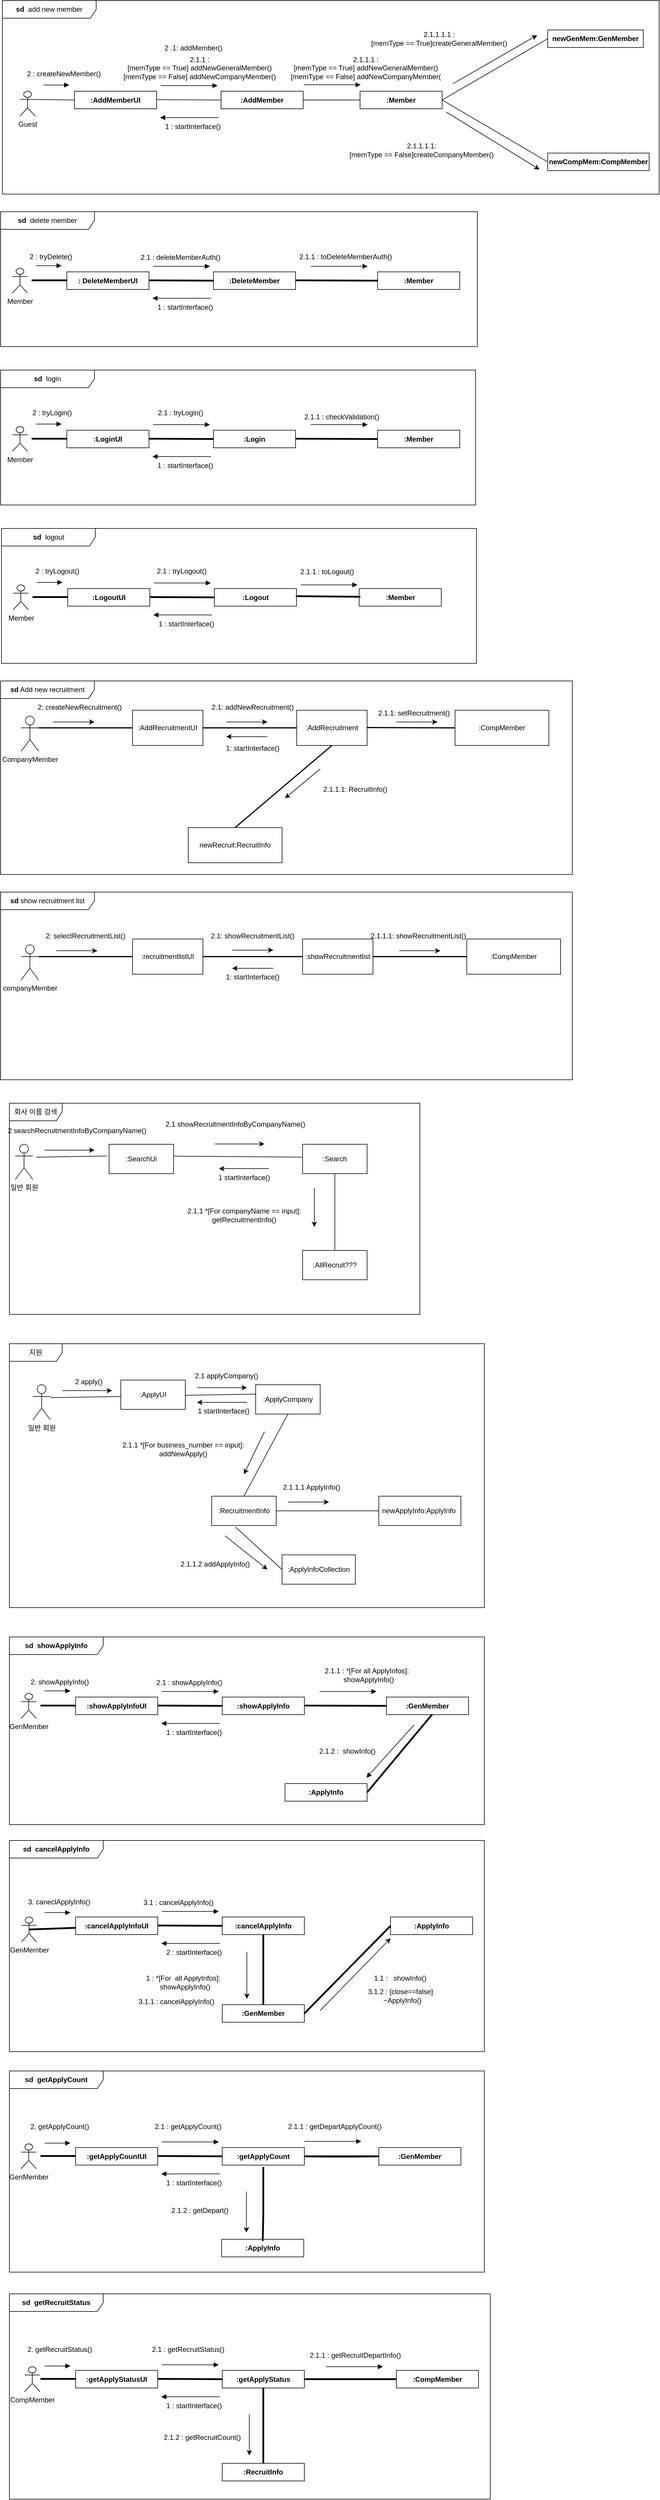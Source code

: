 <mxfile version="21.3.4" type="device">
  <diagram name="페이지-1" id="e_vJrELJ7RmYeI-Kox7W">
    <mxGraphModel dx="1050" dy="515" grid="1" gridSize="10" guides="1" tooltips="1" connect="1" arrows="1" fold="1" page="1" pageScale="1" pageWidth="827" pageHeight="1169" math="0" shadow="0">
      <root>
        <mxCell id="0" />
        <mxCell id="1" parent="0" />
        <mxCell id="o5qLjIF7dfa7kNhHl1O0-1" value="&lt;b&gt;sd&amp;nbsp; &lt;/b&gt;add new member" style="shape=umlFrame;whiteSpace=wrap;html=1;pointerEvents=0;recursiveResize=0;container=1;collapsible=0;width=160;" vertex="1" parent="1">
          <mxGeometry x="20" y="10" width="1120" height="330" as="geometry" />
        </mxCell>
        <mxCell id="o5qLjIF7dfa7kNhHl1O0-2" value="Guest" style="shape=umlActor;verticalLabelPosition=bottom;verticalAlign=top;html=1;outlineConnect=0;" vertex="1" parent="o5qLjIF7dfa7kNhHl1O0-1">
          <mxGeometry x="30" y="154.5" width="26" height="42.5" as="geometry" />
        </mxCell>
        <mxCell id="o5qLjIF7dfa7kNhHl1O0-3" value=":AddMemberUI" style="fontStyle=1;whiteSpace=wrap;html=1;" vertex="1" parent="o5qLjIF7dfa7kNhHl1O0-1">
          <mxGeometry x="123" y="154.5" width="140" height="30" as="geometry" />
        </mxCell>
        <mxCell id="o5qLjIF7dfa7kNhHl1O0-4" value=":Member" style="fontStyle=1;whiteSpace=wrap;html=1;" vertex="1" parent="o5qLjIF7dfa7kNhHl1O0-1">
          <mxGeometry x="610" y="154.5" width="140" height="30" as="geometry" />
        </mxCell>
        <mxCell id="o5qLjIF7dfa7kNhHl1O0-5" value=":AddMember" style="fontStyle=1;whiteSpace=wrap;html=1;" vertex="1" parent="o5qLjIF7dfa7kNhHl1O0-1">
          <mxGeometry x="373" y="154.5" width="140" height="30" as="geometry" />
        </mxCell>
        <mxCell id="o5qLjIF7dfa7kNhHl1O0-6" value="newCompMem:CompMember" style="fontStyle=1;whiteSpace=wrap;html=1;" vertex="1" parent="o5qLjIF7dfa7kNhHl1O0-1">
          <mxGeometry x="930" y="260" width="173" height="30" as="geometry" />
        </mxCell>
        <mxCell id="o5qLjIF7dfa7kNhHl1O0-7" value="" style="html=1;verticalAlign=bottom;labelBackgroundColor=none;endArrow=block;endFill=1;rounded=0;" edge="1" parent="o5qLjIF7dfa7kNhHl1O0-1">
          <mxGeometry width="160" relative="1" as="geometry">
            <mxPoint x="70" y="144" as="sourcePoint" />
            <mxPoint x="114" y="144" as="targetPoint" />
          </mxGeometry>
        </mxCell>
        <mxCell id="o5qLjIF7dfa7kNhHl1O0-8" value="" style="html=1;verticalAlign=bottom;labelBackgroundColor=none;endArrow=block;endFill=1;rounded=0;" edge="1" parent="o5qLjIF7dfa7kNhHl1O0-1">
          <mxGeometry width="160" relative="1" as="geometry">
            <mxPoint x="270" y="145" as="sourcePoint" />
            <mxPoint x="367" y="145" as="targetPoint" />
          </mxGeometry>
        </mxCell>
        <mxCell id="o5qLjIF7dfa7kNhHl1O0-9" value="" style="html=1;verticalAlign=bottom;labelBackgroundColor=none;endArrow=block;endFill=1;rounded=0;" edge="1" parent="o5qLjIF7dfa7kNhHl1O0-1">
          <mxGeometry width="160" relative="1" as="geometry">
            <mxPoint x="369" y="199.5" as="sourcePoint" />
            <mxPoint x="269" y="199.5" as="targetPoint" />
          </mxGeometry>
        </mxCell>
        <mxCell id="o5qLjIF7dfa7kNhHl1O0-10" value="1 : startInterface()" style="text;html=1;strokeColor=none;fillColor=none;align=center;verticalAlign=middle;whiteSpace=wrap;rounded=0;" vertex="1" parent="o5qLjIF7dfa7kNhHl1O0-1">
          <mxGeometry x="250" y="199.5" width="150" height="30" as="geometry" />
        </mxCell>
        <mxCell id="o5qLjIF7dfa7kNhHl1O0-11" value="2 : createNewMember()" style="text;html=1;strokeColor=none;fillColor=none;align=center;verticalAlign=middle;whiteSpace=wrap;rounded=0;" vertex="1" parent="o5qLjIF7dfa7kNhHl1O0-1">
          <mxGeometry x="30" y="109.5" width="150" height="30" as="geometry" />
        </mxCell>
        <mxCell id="o5qLjIF7dfa7kNhHl1O0-12" value="2.1.1 : &lt;br&gt;[memType == True] addNewGeneralMember()&lt;br&gt;[memType == False] addNewCompanyMember()" style="text;html=1;strokeColor=none;fillColor=none;align=center;verticalAlign=middle;whiteSpace=wrap;rounded=0;" vertex="1" parent="o5qLjIF7dfa7kNhHl1O0-1">
          <mxGeometry x="203" y="100" width="267" height="30" as="geometry" />
        </mxCell>
        <mxCell id="o5qLjIF7dfa7kNhHl1O0-13" value="2.1.1.1.1 : &lt;br&gt;[memType == True]createGeneralMember()" style="text;html=1;strokeColor=none;fillColor=none;align=center;verticalAlign=middle;whiteSpace=wrap;rounded=0;" vertex="1" parent="o5qLjIF7dfa7kNhHl1O0-1">
          <mxGeometry x="620" y="50" width="250" height="30" as="geometry" />
        </mxCell>
        <mxCell id="o5qLjIF7dfa7kNhHl1O0-14" value="" style="endArrow=none;html=1;rounded=0;entryX=0;entryY=0.5;entryDx=0;entryDy=0;exitX=1;exitY=0.333;exitDx=0;exitDy=0;exitPerimeter=0;" edge="1" parent="o5qLjIF7dfa7kNhHl1O0-1" source="o5qLjIF7dfa7kNhHl1O0-2" target="o5qLjIF7dfa7kNhHl1O0-3">
          <mxGeometry width="50" height="50" relative="1" as="geometry">
            <mxPoint x="83" y="172" as="sourcePoint" />
            <mxPoint x="113" y="152" as="targetPoint" />
          </mxGeometry>
        </mxCell>
        <mxCell id="o5qLjIF7dfa7kNhHl1O0-15" value="" style="endArrow=none;html=1;rounded=0;entryX=0;entryY=0.5;entryDx=0;entryDy=0;exitX=1;exitY=0.333;exitDx=0;exitDy=0;exitPerimeter=0;" edge="1" parent="o5qLjIF7dfa7kNhHl1O0-1" target="o5qLjIF7dfa7kNhHl1O0-5">
          <mxGeometry width="50" height="50" relative="1" as="geometry">
            <mxPoint x="263" y="169" as="sourcePoint" />
            <mxPoint x="330" y="170" as="targetPoint" />
          </mxGeometry>
        </mxCell>
        <mxCell id="o5qLjIF7dfa7kNhHl1O0-16" value="" style="endArrow=none;html=1;rounded=0;entryX=0;entryY=0.5;entryDx=0;entryDy=0;exitX=1;exitY=0.5;exitDx=0;exitDy=0;" edge="1" parent="o5qLjIF7dfa7kNhHl1O0-1" source="o5qLjIF7dfa7kNhHl1O0-5" target="o5qLjIF7dfa7kNhHl1O0-4">
          <mxGeometry width="50" height="50" relative="1" as="geometry">
            <mxPoint x="533" y="169" as="sourcePoint" />
            <mxPoint x="600" y="170" as="targetPoint" />
          </mxGeometry>
        </mxCell>
        <mxCell id="o5qLjIF7dfa7kNhHl1O0-17" value="newGenMem:GenMember" style="fontStyle=1;whiteSpace=wrap;html=1;" vertex="1" parent="o5qLjIF7dfa7kNhHl1O0-1">
          <mxGeometry x="930" y="50" width="163" height="30" as="geometry" />
        </mxCell>
        <mxCell id="o5qLjIF7dfa7kNhHl1O0-18" value="" style="endArrow=none;html=1;rounded=0;exitX=1;exitY=0.5;exitDx=0;exitDy=0;entryX=0;entryY=0.5;entryDx=0;entryDy=0;" edge="1" parent="o5qLjIF7dfa7kNhHl1O0-1" source="o5qLjIF7dfa7kNhHl1O0-4" target="o5qLjIF7dfa7kNhHl1O0-17">
          <mxGeometry width="50" height="50" relative="1" as="geometry">
            <mxPoint x="713" y="184.5" as="sourcePoint" />
            <mxPoint x="713" y="271.5" as="targetPoint" />
          </mxGeometry>
        </mxCell>
        <mxCell id="o5qLjIF7dfa7kNhHl1O0-19" value="" style="endArrow=none;html=1;rounded=0;exitX=1;exitY=0.5;exitDx=0;exitDy=0;entryX=0;entryY=0.5;entryDx=0;entryDy=0;" edge="1" parent="o5qLjIF7dfa7kNhHl1O0-1" source="o5qLjIF7dfa7kNhHl1O0-4" target="o5qLjIF7dfa7kNhHl1O0-6">
          <mxGeometry width="50" height="50" relative="1" as="geometry">
            <mxPoint x="824" y="294.5" as="sourcePoint" />
            <mxPoint x="920" y="294.5" as="targetPoint" />
          </mxGeometry>
        </mxCell>
        <mxCell id="o5qLjIF7dfa7kNhHl1O0-20" value="2.1.1.1 : &lt;br&gt;[memType == True] addNewGeneralMember()&lt;br style=&quot;border-color: var(--border-color);&quot;&gt;[memType == False] addNewCompanyMember(" style="text;html=1;strokeColor=none;fillColor=none;align=center;verticalAlign=middle;whiteSpace=wrap;rounded=0;" vertex="1" parent="o5qLjIF7dfa7kNhHl1O0-1">
          <mxGeometry x="470" y="100" width="300" height="30" as="geometry" />
        </mxCell>
        <mxCell id="o5qLjIF7dfa7kNhHl1O0-21" value="" style="endArrow=classic;html=1;rounded=0;exitX=1;exitY=0.5;exitDx=0;exitDy=0;" edge="1" parent="o5qLjIF7dfa7kNhHl1O0-1">
          <mxGeometry width="50" height="50" relative="1" as="geometry">
            <mxPoint x="768" y="142" as="sourcePoint" />
            <mxPoint x="912" y="59" as="targetPoint" />
          </mxGeometry>
        </mxCell>
        <mxCell id="o5qLjIF7dfa7kNhHl1O0-22" value="" style="endArrow=classic;html=1;rounded=0;entryX=0;entryY=0.5;entryDx=0;entryDy=0;" edge="1" parent="o5qLjIF7dfa7kNhHl1O0-1">
          <mxGeometry width="50" height="50" relative="1" as="geometry">
            <mxPoint x="757" y="190" as="sourcePoint" />
            <mxPoint x="916" y="288" as="targetPoint" />
          </mxGeometry>
        </mxCell>
        <mxCell id="o5qLjIF7dfa7kNhHl1O0-23" value="2.1.1.1.1: &lt;br&gt;[memType == False]createCompanyMember()" style="text;html=1;strokeColor=none;fillColor=none;align=center;verticalAlign=middle;whiteSpace=wrap;rounded=0;" vertex="1" parent="o5qLjIF7dfa7kNhHl1O0-1">
          <mxGeometry x="590" y="240" width="250" height="30" as="geometry" />
        </mxCell>
        <mxCell id="o5qLjIF7dfa7kNhHl1O0-24" value="" style="html=1;verticalAlign=bottom;labelBackgroundColor=none;endArrow=block;endFill=1;rounded=0;" edge="1" parent="o5qLjIF7dfa7kNhHl1O0-1">
          <mxGeometry width="160" relative="1" as="geometry">
            <mxPoint x="514" y="143.5" as="sourcePoint" />
            <mxPoint x="611" y="143.5" as="targetPoint" />
          </mxGeometry>
        </mxCell>
        <mxCell id="o5qLjIF7dfa7kNhHl1O0-25" value="2 .1: addMember()" style="text;html=1;strokeColor=none;fillColor=none;align=center;verticalAlign=middle;whiteSpace=wrap;rounded=0;" vertex="1" parent="o5qLjIF7dfa7kNhHl1O0-1">
          <mxGeometry x="251" y="66" width="150" height="30" as="geometry" />
        </mxCell>
        <mxCell id="o5qLjIF7dfa7kNhHl1O0-26" value="&lt;b&gt;sd&amp;nbsp; &lt;/b&gt;delete member" style="shape=umlFrame;whiteSpace=wrap;html=1;pointerEvents=0;recursiveResize=0;container=1;collapsible=0;width=160;" vertex="1" parent="1">
          <mxGeometry x="17" y="370" width="813" height="230" as="geometry" />
        </mxCell>
        <mxCell id="o5qLjIF7dfa7kNhHl1O0-27" value="Member" style="shape=umlActor;verticalLabelPosition=bottom;verticalAlign=top;html=1;outlineConnect=0;" vertex="1" parent="o5qLjIF7dfa7kNhHl1O0-26">
          <mxGeometry x="20" y="96.25" width="26" height="42.5" as="geometry" />
        </mxCell>
        <mxCell id="o5qLjIF7dfa7kNhHl1O0-28" value=": DeleteMemberUI" style="fontStyle=1;whiteSpace=wrap;html=1;" vertex="1" parent="o5qLjIF7dfa7kNhHl1O0-26">
          <mxGeometry x="113" y="102.5" width="140" height="30" as="geometry" />
        </mxCell>
        <mxCell id="o5qLjIF7dfa7kNhHl1O0-29" value=":Member" style="fontStyle=1;whiteSpace=wrap;html=1;" vertex="1" parent="o5qLjIF7dfa7kNhHl1O0-26">
          <mxGeometry x="643" y="102.5" width="140" height="30" as="geometry" />
        </mxCell>
        <mxCell id="o5qLjIF7dfa7kNhHl1O0-30" value=":DeleteMember" style="fontStyle=1;whiteSpace=wrap;html=1;" vertex="1" parent="o5qLjIF7dfa7kNhHl1O0-26">
          <mxGeometry x="363" y="102.5" width="140" height="30" as="geometry" />
        </mxCell>
        <mxCell id="o5qLjIF7dfa7kNhHl1O0-31" value="" style="endArrow=none;startArrow=none;endFill=0;startFill=0;endSize=8;html=1;verticalAlign=bottom;labelBackgroundColor=none;strokeWidth=3;rounded=0;" edge="1" parent="o5qLjIF7dfa7kNhHl1O0-26">
          <mxGeometry width="160" relative="1" as="geometry">
            <mxPoint x="53" y="117" as="sourcePoint" />
            <mxPoint x="113" y="117" as="targetPoint" />
          </mxGeometry>
        </mxCell>
        <mxCell id="o5qLjIF7dfa7kNhHl1O0-32" value="" style="endArrow=none;startArrow=none;endFill=0;startFill=0;endSize=8;html=1;verticalAlign=bottom;labelBackgroundColor=none;strokeWidth=3;rounded=0;entryX=0;entryY=0.5;entryDx=0;entryDy=0;" edge="1" parent="o5qLjIF7dfa7kNhHl1O0-26" target="o5qLjIF7dfa7kNhHl1O0-30">
          <mxGeometry width="160" relative="1" as="geometry">
            <mxPoint x="253" y="117" as="sourcePoint" />
            <mxPoint x="360" y="117" as="targetPoint" />
          </mxGeometry>
        </mxCell>
        <mxCell id="o5qLjIF7dfa7kNhHl1O0-33" value="" style="endArrow=none;startArrow=none;endFill=0;startFill=0;endSize=8;html=1;verticalAlign=bottom;labelBackgroundColor=none;strokeWidth=3;rounded=0;entryX=0;entryY=0.5;entryDx=0;entryDy=0;" edge="1" parent="o5qLjIF7dfa7kNhHl1O0-26" target="o5qLjIF7dfa7kNhHl1O0-29">
          <mxGeometry width="160" relative="1" as="geometry">
            <mxPoint x="503" y="117" as="sourcePoint" />
            <mxPoint x="610" y="120" as="targetPoint" />
          </mxGeometry>
        </mxCell>
        <mxCell id="o5qLjIF7dfa7kNhHl1O0-34" value="" style="html=1;verticalAlign=bottom;labelBackgroundColor=none;endArrow=block;endFill=1;rounded=0;" edge="1" parent="o5qLjIF7dfa7kNhHl1O0-26">
          <mxGeometry width="160" relative="1" as="geometry">
            <mxPoint x="60" y="92" as="sourcePoint" />
            <mxPoint x="104" y="92" as="targetPoint" />
          </mxGeometry>
        </mxCell>
        <mxCell id="o5qLjIF7dfa7kNhHl1O0-35" value="" style="html=1;verticalAlign=bottom;labelBackgroundColor=none;endArrow=block;endFill=1;rounded=0;" edge="1" parent="o5qLjIF7dfa7kNhHl1O0-26">
          <mxGeometry width="160" relative="1" as="geometry">
            <mxPoint x="260" y="93" as="sourcePoint" />
            <mxPoint x="357" y="93" as="targetPoint" />
          </mxGeometry>
        </mxCell>
        <mxCell id="o5qLjIF7dfa7kNhHl1O0-36" value="" style="html=1;verticalAlign=bottom;labelBackgroundColor=none;endArrow=block;endFill=1;rounded=0;" edge="1" parent="o5qLjIF7dfa7kNhHl1O0-26">
          <mxGeometry width="160" relative="1" as="geometry">
            <mxPoint x="529" y="93" as="sourcePoint" />
            <mxPoint x="626" y="93" as="targetPoint" />
          </mxGeometry>
        </mxCell>
        <mxCell id="o5qLjIF7dfa7kNhHl1O0-37" value="" style="html=1;verticalAlign=bottom;labelBackgroundColor=none;endArrow=block;endFill=1;rounded=0;" edge="1" parent="o5qLjIF7dfa7kNhHl1O0-26">
          <mxGeometry width="160" relative="1" as="geometry">
            <mxPoint x="359" y="147.5" as="sourcePoint" />
            <mxPoint x="259" y="147.5" as="targetPoint" />
          </mxGeometry>
        </mxCell>
        <mxCell id="o5qLjIF7dfa7kNhHl1O0-38" value="1 : startInterface()" style="text;html=1;strokeColor=none;fillColor=none;align=center;verticalAlign=middle;whiteSpace=wrap;rounded=0;" vertex="1" parent="o5qLjIF7dfa7kNhHl1O0-26">
          <mxGeometry x="240" y="147.5" width="150" height="30" as="geometry" />
        </mxCell>
        <mxCell id="o5qLjIF7dfa7kNhHl1O0-39" value="2 : tryDelete()" style="text;html=1;strokeColor=none;fillColor=none;align=center;verticalAlign=middle;whiteSpace=wrap;rounded=0;" vertex="1" parent="o5qLjIF7dfa7kNhHl1O0-26">
          <mxGeometry x="11" y="61.5" width="150" height="30" as="geometry" />
        </mxCell>
        <mxCell id="o5qLjIF7dfa7kNhHl1O0-40" value="2.1 : deleteMemberAuth()" style="text;html=1;strokeColor=none;fillColor=none;align=center;verticalAlign=middle;whiteSpace=wrap;rounded=0;" vertex="1" parent="o5qLjIF7dfa7kNhHl1O0-26">
          <mxGeometry x="232" y="62.5" width="150" height="30" as="geometry" />
        </mxCell>
        <mxCell id="o5qLjIF7dfa7kNhHl1O0-41" value="2.1.1 : toDeleteMemberAuth()" style="text;html=1;strokeColor=none;fillColor=none;align=center;verticalAlign=middle;whiteSpace=wrap;rounded=0;" vertex="1" parent="o5qLjIF7dfa7kNhHl1O0-26">
          <mxGeometry x="507" y="61.5" width="163" height="30" as="geometry" />
        </mxCell>
        <mxCell id="o5qLjIF7dfa7kNhHl1O0-42" value="&lt;b&gt;sd&amp;nbsp; &lt;/b&gt;login" style="shape=umlFrame;whiteSpace=wrap;html=1;pointerEvents=0;recursiveResize=0;container=1;collapsible=0;width=160;" vertex="1" parent="1">
          <mxGeometry x="17" y="640" width="810" height="230" as="geometry" />
        </mxCell>
        <mxCell id="o5qLjIF7dfa7kNhHl1O0-43" value="Member" style="shape=umlActor;verticalLabelPosition=bottom;verticalAlign=top;html=1;outlineConnect=0;" vertex="1" parent="o5qLjIF7dfa7kNhHl1O0-42">
          <mxGeometry x="20" y="96.25" width="26" height="42.5" as="geometry" />
        </mxCell>
        <mxCell id="o5qLjIF7dfa7kNhHl1O0-44" value=":LoginUI" style="fontStyle=1;whiteSpace=wrap;html=1;" vertex="1" parent="o5qLjIF7dfa7kNhHl1O0-42">
          <mxGeometry x="113" y="102.5" width="140" height="30" as="geometry" />
        </mxCell>
        <mxCell id="o5qLjIF7dfa7kNhHl1O0-45" value=":Member" style="fontStyle=1;whiteSpace=wrap;html=1;" vertex="1" parent="o5qLjIF7dfa7kNhHl1O0-42">
          <mxGeometry x="643" y="102.5" width="140" height="30" as="geometry" />
        </mxCell>
        <mxCell id="o5qLjIF7dfa7kNhHl1O0-46" value=":Login" style="fontStyle=1;whiteSpace=wrap;html=1;" vertex="1" parent="o5qLjIF7dfa7kNhHl1O0-42">
          <mxGeometry x="363" y="102.5" width="140" height="30" as="geometry" />
        </mxCell>
        <mxCell id="o5qLjIF7dfa7kNhHl1O0-47" value="" style="endArrow=none;startArrow=none;endFill=0;startFill=0;endSize=8;html=1;verticalAlign=bottom;labelBackgroundColor=none;strokeWidth=3;rounded=0;" edge="1" parent="o5qLjIF7dfa7kNhHl1O0-42">
          <mxGeometry width="160" relative="1" as="geometry">
            <mxPoint x="53" y="117" as="sourcePoint" />
            <mxPoint x="113" y="117" as="targetPoint" />
          </mxGeometry>
        </mxCell>
        <mxCell id="o5qLjIF7dfa7kNhHl1O0-48" value="" style="endArrow=none;startArrow=none;endFill=0;startFill=0;endSize=8;html=1;verticalAlign=bottom;labelBackgroundColor=none;strokeWidth=3;rounded=0;entryX=0;entryY=0.5;entryDx=0;entryDy=0;" edge="1" parent="o5qLjIF7dfa7kNhHl1O0-42" target="o5qLjIF7dfa7kNhHl1O0-46">
          <mxGeometry width="160" relative="1" as="geometry">
            <mxPoint x="253" y="117" as="sourcePoint" />
            <mxPoint x="360" y="117" as="targetPoint" />
          </mxGeometry>
        </mxCell>
        <mxCell id="o5qLjIF7dfa7kNhHl1O0-49" value="" style="endArrow=none;startArrow=none;endFill=0;startFill=0;endSize=8;html=1;verticalAlign=bottom;labelBackgroundColor=none;strokeWidth=3;rounded=0;entryX=0;entryY=0.5;entryDx=0;entryDy=0;" edge="1" parent="o5qLjIF7dfa7kNhHl1O0-42" target="o5qLjIF7dfa7kNhHl1O0-45">
          <mxGeometry width="160" relative="1" as="geometry">
            <mxPoint x="503" y="117" as="sourcePoint" />
            <mxPoint x="610" y="120" as="targetPoint" />
          </mxGeometry>
        </mxCell>
        <mxCell id="o5qLjIF7dfa7kNhHl1O0-50" value="" style="html=1;verticalAlign=bottom;labelBackgroundColor=none;endArrow=block;endFill=1;rounded=0;" edge="1" parent="o5qLjIF7dfa7kNhHl1O0-42">
          <mxGeometry width="160" relative="1" as="geometry">
            <mxPoint x="60" y="92" as="sourcePoint" />
            <mxPoint x="104" y="92" as="targetPoint" />
          </mxGeometry>
        </mxCell>
        <mxCell id="o5qLjIF7dfa7kNhHl1O0-51" value="" style="html=1;verticalAlign=bottom;labelBackgroundColor=none;endArrow=block;endFill=1;rounded=0;" edge="1" parent="o5qLjIF7dfa7kNhHl1O0-42">
          <mxGeometry width="160" relative="1" as="geometry">
            <mxPoint x="260" y="93" as="sourcePoint" />
            <mxPoint x="357" y="93" as="targetPoint" />
          </mxGeometry>
        </mxCell>
        <mxCell id="o5qLjIF7dfa7kNhHl1O0-52" value="" style="html=1;verticalAlign=bottom;labelBackgroundColor=none;endArrow=block;endFill=1;rounded=0;" edge="1" parent="o5qLjIF7dfa7kNhHl1O0-42">
          <mxGeometry width="160" relative="1" as="geometry">
            <mxPoint x="529" y="93" as="sourcePoint" />
            <mxPoint x="626" y="93" as="targetPoint" />
          </mxGeometry>
        </mxCell>
        <mxCell id="o5qLjIF7dfa7kNhHl1O0-53" value="" style="html=1;verticalAlign=bottom;labelBackgroundColor=none;endArrow=block;endFill=1;rounded=0;" edge="1" parent="o5qLjIF7dfa7kNhHl1O0-42">
          <mxGeometry width="160" relative="1" as="geometry">
            <mxPoint x="359" y="147.5" as="sourcePoint" />
            <mxPoint x="259" y="147.5" as="targetPoint" />
          </mxGeometry>
        </mxCell>
        <mxCell id="o5qLjIF7dfa7kNhHl1O0-54" value="1 : startInterface()" style="text;html=1;strokeColor=none;fillColor=none;align=center;verticalAlign=middle;whiteSpace=wrap;rounded=0;" vertex="1" parent="o5qLjIF7dfa7kNhHl1O0-42">
          <mxGeometry x="240" y="147.5" width="150" height="30" as="geometry" />
        </mxCell>
        <mxCell id="o5qLjIF7dfa7kNhHl1O0-55" value="2 : tryLogin()" style="text;html=1;strokeColor=none;fillColor=none;align=center;verticalAlign=middle;whiteSpace=wrap;rounded=0;" vertex="1" parent="o5qLjIF7dfa7kNhHl1O0-42">
          <mxGeometry x="13" y="57.5" width="150" height="30" as="geometry" />
        </mxCell>
        <mxCell id="o5qLjIF7dfa7kNhHl1O0-56" value="2.1 : tryLogin()" style="text;html=1;strokeColor=none;fillColor=none;align=center;verticalAlign=middle;whiteSpace=wrap;rounded=0;" vertex="1" parent="o5qLjIF7dfa7kNhHl1O0-42">
          <mxGeometry x="232" y="57.5" width="150" height="30" as="geometry" />
        </mxCell>
        <mxCell id="o5qLjIF7dfa7kNhHl1O0-57" value="2.1.1 : checkValidation()" style="text;html=1;strokeColor=none;fillColor=none;align=center;verticalAlign=middle;whiteSpace=wrap;rounded=0;" vertex="1" parent="o5qLjIF7dfa7kNhHl1O0-42">
          <mxGeometry x="507" y="64.5" width="150" height="30" as="geometry" />
        </mxCell>
        <mxCell id="o5qLjIF7dfa7kNhHl1O0-58" value="&lt;b&gt;sd&amp;nbsp;&lt;/b&gt; logout" style="shape=umlFrame;whiteSpace=wrap;html=1;pointerEvents=0;recursiveResize=0;container=1;collapsible=0;width=160;" vertex="1" parent="1">
          <mxGeometry x="18.5" y="910" width="810" height="230" as="geometry" />
        </mxCell>
        <mxCell id="o5qLjIF7dfa7kNhHl1O0-59" value="Member" style="shape=umlActor;verticalLabelPosition=bottom;verticalAlign=top;html=1;outlineConnect=0;" vertex="1" parent="o5qLjIF7dfa7kNhHl1O0-58">
          <mxGeometry x="20" y="96.25" width="26" height="42.5" as="geometry" />
        </mxCell>
        <mxCell id="o5qLjIF7dfa7kNhHl1O0-60" value=":LogoutUI" style="fontStyle=1;whiteSpace=wrap;html=1;" vertex="1" parent="o5qLjIF7dfa7kNhHl1O0-58">
          <mxGeometry x="113" y="102.5" width="140" height="30" as="geometry" />
        </mxCell>
        <mxCell id="o5qLjIF7dfa7kNhHl1O0-61" value=":Logout" style="fontStyle=1;whiteSpace=wrap;html=1;" vertex="1" parent="o5qLjIF7dfa7kNhHl1O0-58">
          <mxGeometry x="363" y="102.5" width="140" height="30" as="geometry" />
        </mxCell>
        <mxCell id="o5qLjIF7dfa7kNhHl1O0-62" value="" style="endArrow=none;startArrow=none;endFill=0;startFill=0;endSize=8;html=1;verticalAlign=bottom;labelBackgroundColor=none;strokeWidth=3;rounded=0;" edge="1" parent="o5qLjIF7dfa7kNhHl1O0-58">
          <mxGeometry width="160" relative="1" as="geometry">
            <mxPoint x="53" y="117" as="sourcePoint" />
            <mxPoint x="113" y="117" as="targetPoint" />
          </mxGeometry>
        </mxCell>
        <mxCell id="o5qLjIF7dfa7kNhHl1O0-63" value="" style="endArrow=none;startArrow=none;endFill=0;startFill=0;endSize=8;html=1;verticalAlign=bottom;labelBackgroundColor=none;strokeWidth=3;rounded=0;entryX=0;entryY=0.5;entryDx=0;entryDy=0;" edge="1" parent="o5qLjIF7dfa7kNhHl1O0-58" target="o5qLjIF7dfa7kNhHl1O0-61">
          <mxGeometry width="160" relative="1" as="geometry">
            <mxPoint x="253" y="117" as="sourcePoint" />
            <mxPoint x="360" y="117" as="targetPoint" />
          </mxGeometry>
        </mxCell>
        <mxCell id="o5qLjIF7dfa7kNhHl1O0-64" value="" style="html=1;verticalAlign=bottom;labelBackgroundColor=none;endArrow=block;endFill=1;rounded=0;" edge="1" parent="o5qLjIF7dfa7kNhHl1O0-58">
          <mxGeometry width="160" relative="1" as="geometry">
            <mxPoint x="60" y="92" as="sourcePoint" />
            <mxPoint x="104" y="92" as="targetPoint" />
          </mxGeometry>
        </mxCell>
        <mxCell id="o5qLjIF7dfa7kNhHl1O0-65" value="" style="html=1;verticalAlign=bottom;labelBackgroundColor=none;endArrow=block;endFill=1;rounded=0;" edge="1" parent="o5qLjIF7dfa7kNhHl1O0-58">
          <mxGeometry width="160" relative="1" as="geometry">
            <mxPoint x="260" y="93" as="sourcePoint" />
            <mxPoint x="357" y="93" as="targetPoint" />
          </mxGeometry>
        </mxCell>
        <mxCell id="o5qLjIF7dfa7kNhHl1O0-66" value="" style="html=1;verticalAlign=bottom;labelBackgroundColor=none;endArrow=block;endFill=1;rounded=0;" edge="1" parent="o5qLjIF7dfa7kNhHl1O0-58">
          <mxGeometry width="160" relative="1" as="geometry">
            <mxPoint x="359" y="147.5" as="sourcePoint" />
            <mxPoint x="259" y="147.5" as="targetPoint" />
          </mxGeometry>
        </mxCell>
        <mxCell id="o5qLjIF7dfa7kNhHl1O0-67" value="1 : startInterface()" style="text;html=1;strokeColor=none;fillColor=none;align=center;verticalAlign=middle;whiteSpace=wrap;rounded=0;" vertex="1" parent="o5qLjIF7dfa7kNhHl1O0-58">
          <mxGeometry x="240" y="147.5" width="150" height="30" as="geometry" />
        </mxCell>
        <mxCell id="o5qLjIF7dfa7kNhHl1O0-68" value="2 : tryLogout()" style="text;html=1;strokeColor=none;fillColor=none;align=center;verticalAlign=middle;whiteSpace=wrap;rounded=0;" vertex="1" parent="o5qLjIF7dfa7kNhHl1O0-58">
          <mxGeometry x="20" y="57.5" width="150" height="30" as="geometry" />
        </mxCell>
        <mxCell id="o5qLjIF7dfa7kNhHl1O0-69" value="2.1 : tryLogout()" style="text;html=1;strokeColor=none;fillColor=none;align=center;verticalAlign=middle;whiteSpace=wrap;rounded=0;" vertex="1" parent="o5qLjIF7dfa7kNhHl1O0-58">
          <mxGeometry x="232" y="57.5" width="150" height="30" as="geometry" />
        </mxCell>
        <mxCell id="o5qLjIF7dfa7kNhHl1O0-70" value=":Member" style="fontStyle=1;whiteSpace=wrap;html=1;" vertex="1" parent="o5qLjIF7dfa7kNhHl1O0-58">
          <mxGeometry x="610" y="102.5" width="140" height="30" as="geometry" />
        </mxCell>
        <mxCell id="o5qLjIF7dfa7kNhHl1O0-71" value="" style="endArrow=none;startArrow=none;endFill=0;startFill=0;endSize=8;html=1;verticalAlign=bottom;labelBackgroundColor=none;strokeWidth=3;rounded=0;entryX=0;entryY=0.5;entryDx=0;entryDy=0;" edge="1" parent="o5qLjIF7dfa7kNhHl1O0-58">
          <mxGeometry width="160" relative="1" as="geometry">
            <mxPoint x="502" y="115.5" as="sourcePoint" />
            <mxPoint x="612" y="116.5" as="targetPoint" />
          </mxGeometry>
        </mxCell>
        <mxCell id="o5qLjIF7dfa7kNhHl1O0-72" value="2.1.1 : toLogout()" style="text;html=1;strokeColor=none;fillColor=none;align=center;verticalAlign=middle;whiteSpace=wrap;rounded=0;" vertex="1" parent="o5qLjIF7dfa7kNhHl1O0-58">
          <mxGeometry x="480" y="58.5" width="150" height="30" as="geometry" />
        </mxCell>
        <mxCell id="o5qLjIF7dfa7kNhHl1O0-73" value="" style="html=1;verticalAlign=bottom;labelBackgroundColor=none;endArrow=block;endFill=1;rounded=0;" edge="1" parent="o5qLjIF7dfa7kNhHl1O0-58">
          <mxGeometry width="160" relative="1" as="geometry">
            <mxPoint x="510" y="96.25" as="sourcePoint" />
            <mxPoint x="607" y="96.25" as="targetPoint" />
          </mxGeometry>
        </mxCell>
        <mxCell id="o5qLjIF7dfa7kNhHl1O0-98" value="" style="endArrow=none;html=1;rounded=0;exitX=1;exitY=0.333;exitDx=0;exitDy=0;exitPerimeter=0;entryX=0;entryY=0.5;entryDx=0;entryDy=0;strokeWidth=2;" edge="1" parent="1" source="o5qLjIF7dfa7kNhHl1O0-113" target="o5qLjIF7dfa7kNhHl1O0-99">
          <mxGeometry width="50" height="50" relative="1" as="geometry">
            <mxPoint x="432" y="1310" as="sourcePoint" />
            <mxPoint x="142" y="1260" as="targetPoint" />
          </mxGeometry>
        </mxCell>
        <mxCell id="o5qLjIF7dfa7kNhHl1O0-99" value=":AddRecruitmentUI" style="rounded=0;whiteSpace=wrap;html=1;" vertex="1" parent="1">
          <mxGeometry x="242" y="1220" width="120" height="60" as="geometry" />
        </mxCell>
        <mxCell id="o5qLjIF7dfa7kNhHl1O0-100" value="" style="endArrow=none;html=1;rounded=0;exitX=1;exitY=0.5;exitDx=0;exitDy=0;entryX=0;entryY=0.5;entryDx=0;entryDy=0;strokeWidth=2;" edge="1" parent="1" source="o5qLjIF7dfa7kNhHl1O0-99" target="o5qLjIF7dfa7kNhHl1O0-101">
          <mxGeometry width="50" height="50" relative="1" as="geometry">
            <mxPoint x="432" y="1310" as="sourcePoint" />
            <mxPoint x="482" y="1260" as="targetPoint" />
          </mxGeometry>
        </mxCell>
        <mxCell id="o5qLjIF7dfa7kNhHl1O0-101" value=":AddRecruitment" style="rounded=0;whiteSpace=wrap;html=1;" vertex="1" parent="1">
          <mxGeometry x="522" y="1220" width="120" height="60" as="geometry" />
        </mxCell>
        <mxCell id="o5qLjIF7dfa7kNhHl1O0-102" value="" style="endArrow=classic;html=1;rounded=0;" edge="1" parent="1">
          <mxGeometry width="50" height="50" relative="1" as="geometry">
            <mxPoint x="107" y="1240" as="sourcePoint" />
            <mxPoint x="177" y="1240" as="targetPoint" />
          </mxGeometry>
        </mxCell>
        <mxCell id="o5qLjIF7dfa7kNhHl1O0-103" value="2.1: addNewRecruitment()" style="text;html=1;strokeColor=none;fillColor=none;align=center;verticalAlign=middle;whiteSpace=wrap;rounded=0;" vertex="1" parent="1">
          <mxGeometry x="372" y="1200" width="150" height="30" as="geometry" />
        </mxCell>
        <mxCell id="o5qLjIF7dfa7kNhHl1O0-104" value="2: createNewRecruitment()" style="text;html=1;strokeColor=none;fillColor=none;align=center;verticalAlign=middle;whiteSpace=wrap;rounded=0;" vertex="1" parent="1">
          <mxGeometry x="72" y="1200" width="160" height="30" as="geometry" />
        </mxCell>
        <mxCell id="o5qLjIF7dfa7kNhHl1O0-105" value="" style="endArrow=classic;html=1;rounded=0;" edge="1" parent="1">
          <mxGeometry width="50" height="50" relative="1" as="geometry">
            <mxPoint x="402" y="1240" as="sourcePoint" />
            <mxPoint x="472" y="1240" as="targetPoint" />
          </mxGeometry>
        </mxCell>
        <mxCell id="o5qLjIF7dfa7kNhHl1O0-106" value="" style="endArrow=none;html=1;rounded=0;exitX=0.5;exitY=1;exitDx=0;exitDy=0;entryX=0.5;entryY=0;entryDx=0;entryDy=0;strokeWidth=2;" edge="1" parent="1" source="o5qLjIF7dfa7kNhHl1O0-101" target="o5qLjIF7dfa7kNhHl1O0-118">
          <mxGeometry width="50" height="50" relative="1" as="geometry">
            <mxPoint x="382" y="1330" as="sourcePoint" />
            <mxPoint x="422" y="1420" as="targetPoint" />
          </mxGeometry>
        </mxCell>
        <mxCell id="o5qLjIF7dfa7kNhHl1O0-107" value="" style="endArrow=classic;html=1;rounded=0;" edge="1" parent="1">
          <mxGeometry width="50" height="50" relative="1" as="geometry">
            <mxPoint x="562" y="1320" as="sourcePoint" />
            <mxPoint x="502" y="1370" as="targetPoint" />
          </mxGeometry>
        </mxCell>
        <mxCell id="o5qLjIF7dfa7kNhHl1O0-108" value="2.1.1.1: RecruitInfo()" style="text;html=1;strokeColor=none;fillColor=none;align=center;verticalAlign=middle;whiteSpace=wrap;rounded=0;" vertex="1" parent="1">
          <mxGeometry x="542" y="1340" width="160" height="30" as="geometry" />
        </mxCell>
        <mxCell id="o5qLjIF7dfa7kNhHl1O0-109" value="" style="endArrow=classic;html=1;rounded=0;" edge="1" parent="1">
          <mxGeometry width="50" height="50" relative="1" as="geometry">
            <mxPoint x="617" y="1440" as="sourcePoint" />
            <mxPoint x="617" y="1440" as="targetPoint" />
          </mxGeometry>
        </mxCell>
        <mxCell id="o5qLjIF7dfa7kNhHl1O0-110" value="" style="endArrow=classic;html=1;rounded=0;" edge="1" parent="1">
          <mxGeometry width="50" height="50" relative="1" as="geometry">
            <mxPoint x="547" y="1440" as="sourcePoint" />
            <mxPoint x="547" y="1440" as="targetPoint" />
          </mxGeometry>
        </mxCell>
        <mxCell id="o5qLjIF7dfa7kNhHl1O0-111" value="&lt;b&gt;sd&lt;/b&gt; Add new recruitment" style="shape=umlFrame;whiteSpace=wrap;html=1;pointerEvents=0;recursiveResize=0;container=1;collapsible=0;width=160;" vertex="1" parent="1">
          <mxGeometry x="17" y="1170" width="975" height="330" as="geometry" />
        </mxCell>
        <mxCell id="o5qLjIF7dfa7kNhHl1O0-112" value="1: startInterface()" style="text;html=1;strokeColor=none;fillColor=none;align=center;verticalAlign=middle;whiteSpace=wrap;rounded=0;" vertex="1" parent="o5qLjIF7dfa7kNhHl1O0-111">
          <mxGeometry x="355" y="100" width="150" height="30" as="geometry" />
        </mxCell>
        <mxCell id="o5qLjIF7dfa7kNhHl1O0-113" value="CompanyMember" style="shape=umlActor;verticalLabelPosition=bottom;verticalAlign=top;html=1;outlineConnect=0;" vertex="1" parent="o5qLjIF7dfa7kNhHl1O0-111">
          <mxGeometry x="35" y="60" width="30" height="60" as="geometry" />
        </mxCell>
        <mxCell id="o5qLjIF7dfa7kNhHl1O0-114" value=":CompMember" style="rounded=0;whiteSpace=wrap;html=1;" vertex="1" parent="o5qLjIF7dfa7kNhHl1O0-111">
          <mxGeometry x="775" y="50" width="160" height="60" as="geometry" />
        </mxCell>
        <mxCell id="o5qLjIF7dfa7kNhHl1O0-115" value="" style="endArrow=none;html=1;rounded=0;strokeWidth=2;exitX=1;exitY=0.5;exitDx=0;exitDy=0;entryX=0;entryY=0.5;entryDx=0;entryDy=0;" edge="1" parent="o5qLjIF7dfa7kNhHl1O0-111" target="o5qLjIF7dfa7kNhHl1O0-114">
          <mxGeometry width="50" height="50" relative="1" as="geometry">
            <mxPoint x="625" y="79.5" as="sourcePoint" />
            <mxPoint x="785" y="79.5" as="targetPoint" />
          </mxGeometry>
        </mxCell>
        <mxCell id="o5qLjIF7dfa7kNhHl1O0-116" value="" style="endArrow=classic;html=1;rounded=0;" edge="1" parent="o5qLjIF7dfa7kNhHl1O0-111">
          <mxGeometry width="50" height="50" relative="1" as="geometry">
            <mxPoint x="675" y="70" as="sourcePoint" />
            <mxPoint x="745" y="70" as="targetPoint" />
          </mxGeometry>
        </mxCell>
        <mxCell id="o5qLjIF7dfa7kNhHl1O0-117" value="2.1.1: setRecruitment()" style="text;html=1;strokeColor=none;fillColor=none;align=center;verticalAlign=middle;whiteSpace=wrap;rounded=0;" vertex="1" parent="o5qLjIF7dfa7kNhHl1O0-111">
          <mxGeometry x="625" y="40" width="160" height="30" as="geometry" />
        </mxCell>
        <mxCell id="o5qLjIF7dfa7kNhHl1O0-118" value="newRecruit:RecruitInfo" style="rounded=0;whiteSpace=wrap;html=1;" vertex="1" parent="o5qLjIF7dfa7kNhHl1O0-111">
          <mxGeometry x="320" y="250" width="160" height="60" as="geometry" />
        </mxCell>
        <mxCell id="o5qLjIF7dfa7kNhHl1O0-119" value="" style="endArrow=classic;html=1;rounded=0;" edge="1" parent="1">
          <mxGeometry width="50" height="50" relative="1" as="geometry">
            <mxPoint x="472" y="1265" as="sourcePoint" />
            <mxPoint x="402" y="1265" as="targetPoint" />
          </mxGeometry>
        </mxCell>
        <mxCell id="o5qLjIF7dfa7kNhHl1O0-120" value="&lt;b&gt;sd &lt;/b&gt;show recruitment list" style="shape=umlFrame;whiteSpace=wrap;html=1;pointerEvents=0;recursiveResize=0;container=1;collapsible=0;width=160;" vertex="1" parent="1">
          <mxGeometry x="17" y="1530" width="975" height="320" as="geometry" />
        </mxCell>
        <mxCell id="o5qLjIF7dfa7kNhHl1O0-121" value="companyMember" style="shape=umlActor;verticalLabelPosition=bottom;verticalAlign=top;html=1;outlineConnect=0;" vertex="1" parent="o5qLjIF7dfa7kNhHl1O0-120">
          <mxGeometry x="35" y="90" width="30" height="60" as="geometry" />
        </mxCell>
        <mxCell id="o5qLjIF7dfa7kNhHl1O0-122" value="" style="endArrow=none;html=1;rounded=0;entryX=1;entryY=0.333;entryDx=0;entryDy=0;strokeWidth=2;entryPerimeter=0;exitX=0;exitY=0.5;exitDx=0;exitDy=0;" edge="1" parent="o5qLjIF7dfa7kNhHl1O0-120" source="o5qLjIF7dfa7kNhHl1O0-123" target="o5qLjIF7dfa7kNhHl1O0-121">
          <mxGeometry width="50" height="50" relative="1" as="geometry">
            <mxPoint x="245" y="110" as="sourcePoint" />
            <mxPoint x="55" y="110" as="targetPoint" />
          </mxGeometry>
        </mxCell>
        <mxCell id="o5qLjIF7dfa7kNhHl1O0-123" value=":recruitmentlistUI" style="rounded=0;whiteSpace=wrap;html=1;" vertex="1" parent="o5qLjIF7dfa7kNhHl1O0-120">
          <mxGeometry x="225" y="80" width="120" height="60" as="geometry" />
        </mxCell>
        <mxCell id="o5qLjIF7dfa7kNhHl1O0-124" value="2: selectRecruitmentList()" style="text;html=1;strokeColor=none;fillColor=none;align=center;verticalAlign=middle;whiteSpace=wrap;rounded=0;" vertex="1" parent="o5qLjIF7dfa7kNhHl1O0-120">
          <mxGeometry x="75" y="60" width="140" height="30" as="geometry" />
        </mxCell>
        <mxCell id="o5qLjIF7dfa7kNhHl1O0-125" value="" style="endArrow=classic;html=1;rounded=0;" edge="1" parent="o5qLjIF7dfa7kNhHl1O0-120">
          <mxGeometry width="50" height="50" relative="1" as="geometry">
            <mxPoint x="95" y="100" as="sourcePoint" />
            <mxPoint x="165" y="100" as="targetPoint" />
          </mxGeometry>
        </mxCell>
        <mxCell id="o5qLjIF7dfa7kNhHl1O0-126" value=":showRecruitmentlist" style="rounded=0;whiteSpace=wrap;html=1;" vertex="1" parent="o5qLjIF7dfa7kNhHl1O0-120">
          <mxGeometry x="515" y="80" width="120" height="60" as="geometry" />
        </mxCell>
        <mxCell id="o5qLjIF7dfa7kNhHl1O0-127" value="" style="endArrow=none;html=1;rounded=0;entryX=0;entryY=0.5;entryDx=0;entryDy=0;strokeWidth=2;exitX=1;exitY=0.5;exitDx=0;exitDy=0;" edge="1" parent="o5qLjIF7dfa7kNhHl1O0-120" source="o5qLjIF7dfa7kNhHl1O0-123" target="o5qLjIF7dfa7kNhHl1O0-126">
          <mxGeometry width="50" height="50" relative="1" as="geometry">
            <mxPoint x="385" y="110" as="sourcePoint" />
            <mxPoint x="475" y="109.5" as="targetPoint" />
          </mxGeometry>
        </mxCell>
        <mxCell id="o5qLjIF7dfa7kNhHl1O0-128" value="2.1: showRecruitmentList()" style="text;html=1;strokeColor=none;fillColor=none;align=center;verticalAlign=middle;whiteSpace=wrap;rounded=0;" vertex="1" parent="o5qLjIF7dfa7kNhHl1O0-120">
          <mxGeometry x="355" y="60" width="150" height="30" as="geometry" />
        </mxCell>
        <mxCell id="o5qLjIF7dfa7kNhHl1O0-129" value="" style="endArrow=classic;html=1;rounded=0;" edge="1" parent="o5qLjIF7dfa7kNhHl1O0-120">
          <mxGeometry width="50" height="50" relative="1" as="geometry">
            <mxPoint x="395" y="99" as="sourcePoint" />
            <mxPoint x="465" y="99" as="targetPoint" />
          </mxGeometry>
        </mxCell>
        <mxCell id="o5qLjIF7dfa7kNhHl1O0-130" value="" style="endArrow=classic;html=1;rounded=0;" edge="1" parent="o5qLjIF7dfa7kNhHl1O0-120">
          <mxGeometry width="50" height="50" relative="1" as="geometry">
            <mxPoint x="465" y="130" as="sourcePoint" />
            <mxPoint x="395" y="130" as="targetPoint" />
          </mxGeometry>
        </mxCell>
        <mxCell id="o5qLjIF7dfa7kNhHl1O0-131" value="1: startInterface()" style="text;html=1;strokeColor=none;fillColor=none;align=center;verticalAlign=middle;whiteSpace=wrap;rounded=0;" vertex="1" parent="o5qLjIF7dfa7kNhHl1O0-120">
          <mxGeometry x="355" y="130" width="150" height="30" as="geometry" />
        </mxCell>
        <mxCell id="o5qLjIF7dfa7kNhHl1O0-132" value="" style="endArrow=none;html=1;rounded=0;strokeWidth=2;exitX=1;exitY=0.5;exitDx=0;exitDy=0;entryX=0;entryY=0.5;entryDx=0;entryDy=0;" edge="1" parent="o5qLjIF7dfa7kNhHl1O0-120" source="o5qLjIF7dfa7kNhHl1O0-126" target="o5qLjIF7dfa7kNhHl1O0-133">
          <mxGeometry width="50" height="50" relative="1" as="geometry">
            <mxPoint x="585" y="150" as="sourcePoint" />
            <mxPoint x="485" y="250" as="targetPoint" />
          </mxGeometry>
        </mxCell>
        <mxCell id="o5qLjIF7dfa7kNhHl1O0-133" value=":CompMember" style="rounded=0;whiteSpace=wrap;html=1;" vertex="1" parent="o5qLjIF7dfa7kNhHl1O0-120">
          <mxGeometry x="795" y="80" width="160" height="60" as="geometry" />
        </mxCell>
        <mxCell id="o5qLjIF7dfa7kNhHl1O0-134" value="" style="endArrow=classic;html=1;rounded=0;" edge="1" parent="o5qLjIF7dfa7kNhHl1O0-120">
          <mxGeometry width="50" height="50" relative="1" as="geometry">
            <mxPoint x="680" y="100" as="sourcePoint" />
            <mxPoint x="750" y="100" as="targetPoint" />
          </mxGeometry>
        </mxCell>
        <mxCell id="o5qLjIF7dfa7kNhHl1O0-135" value="2.1.1.1: showRecruitmentList()" style="text;html=1;strokeColor=none;fillColor=none;align=center;verticalAlign=middle;whiteSpace=wrap;rounded=0;" vertex="1" parent="o5qLjIF7dfa7kNhHl1O0-120">
          <mxGeometry x="625" y="60" width="175" height="30" as="geometry" />
        </mxCell>
        <mxCell id="o5qLjIF7dfa7kNhHl1O0-170" value="일반 회원" style="shape=umlActor;verticalLabelPosition=bottom;verticalAlign=top;html=1;outlineConnect=0;" vertex="1" parent="1">
          <mxGeometry x="42" y="1960" width="30" height="60" as="geometry" />
        </mxCell>
        <mxCell id="o5qLjIF7dfa7kNhHl1O0-171" value="" style="endArrow=none;html=1;rounded=0;" edge="1" parent="1">
          <mxGeometry width="50" height="50" relative="1" as="geometry">
            <mxPoint x="78" y="1982" as="sourcePoint" />
            <mxPoint x="198" y="1980" as="targetPoint" />
          </mxGeometry>
        </mxCell>
        <mxCell id="o5qLjIF7dfa7kNhHl1O0-172" value=":SearchUi" style="html=1;whiteSpace=wrap;" vertex="1" parent="1">
          <mxGeometry x="202" y="1960" width="110" height="50" as="geometry" />
        </mxCell>
        <mxCell id="o5qLjIF7dfa7kNhHl1O0-173" value=":Search" style="html=1;whiteSpace=wrap;" vertex="1" parent="1">
          <mxGeometry x="532" y="1960" width="110" height="50" as="geometry" />
        </mxCell>
        <mxCell id="o5qLjIF7dfa7kNhHl1O0-174" value="" style="endArrow=none;html=1;rounded=0;entryX=-0.005;entryY=0.438;entryDx=0;entryDy=0;entryPerimeter=0;exitX=0.995;exitY=0.404;exitDx=0;exitDy=0;exitPerimeter=0;" edge="1" parent="1" source="o5qLjIF7dfa7kNhHl1O0-172" target="o5qLjIF7dfa7kNhHl1O0-173">
          <mxGeometry width="50" height="50" relative="1" as="geometry">
            <mxPoint x="309" y="1978" as="sourcePoint" />
            <mxPoint x="429" y="1976" as="targetPoint" />
          </mxGeometry>
        </mxCell>
        <mxCell id="o5qLjIF7dfa7kNhHl1O0-175" value="회사 이름 검색" style="shape=umlFrame;whiteSpace=wrap;html=1;pointerEvents=0;width=90;height=30;" vertex="1" parent="1">
          <mxGeometry x="32" y="1890" width="700" height="360" as="geometry" />
        </mxCell>
        <mxCell id="o5qLjIF7dfa7kNhHl1O0-176" value="" style="endArrow=none;html=1;rounded=0;exitX=0.5;exitY=0;exitDx=0;exitDy=0;entryX=0.5;entryY=1;entryDx=0;entryDy=0;" edge="1" parent="1" target="o5qLjIF7dfa7kNhHl1O0-173">
          <mxGeometry width="50" height="50" relative="1" as="geometry">
            <mxPoint x="587" y="2140" as="sourcePoint" />
            <mxPoint x="450" y="2010" as="targetPoint" />
          </mxGeometry>
        </mxCell>
        <mxCell id="o5qLjIF7dfa7kNhHl1O0-177" value="" style="endArrow=classic;html=1;rounded=0;" edge="1" parent="1">
          <mxGeometry width="50" height="50" relative="1" as="geometry">
            <mxPoint x="362" y="2130" as="sourcePoint" />
            <mxPoint x="362" y="2130" as="targetPoint" />
          </mxGeometry>
        </mxCell>
        <mxCell id="o5qLjIF7dfa7kNhHl1O0-178" value="" style="endArrow=classic;html=1;rounded=0;" edge="1" parent="1">
          <mxGeometry width="50" height="50" relative="1" as="geometry">
            <mxPoint x="552" y="2035" as="sourcePoint" />
            <mxPoint x="552" y="2101" as="targetPoint" />
          </mxGeometry>
        </mxCell>
        <mxCell id="o5qLjIF7dfa7kNhHl1O0-179" value="2.1.1 *[For companyName == input]:&lt;br&gt;getRecruitmentInfo()" style="text;html=1;align=center;verticalAlign=middle;resizable=0;points=[];autosize=1;strokeColor=none;fillColor=none;" vertex="1" parent="1">
          <mxGeometry x="322" y="2061" width="220" height="40" as="geometry" />
        </mxCell>
        <mxCell id="o5qLjIF7dfa7kNhHl1O0-180" value="" style="endArrow=classic;html=1;rounded=0;" edge="1" parent="1">
          <mxGeometry width="50" height="50" relative="1" as="geometry">
            <mxPoint x="474.5" y="2001.44" as="sourcePoint" />
            <mxPoint x="389.5" y="2001.44" as="targetPoint" />
            <Array as="points">
              <mxPoint x="419.5" y="2001.44" />
            </Array>
          </mxGeometry>
        </mxCell>
        <mxCell id="o5qLjIF7dfa7kNhHl1O0-181" value="1 startInterface()" style="text;html=1;align=center;verticalAlign=middle;resizable=0;points=[];autosize=1;strokeColor=none;fillColor=none;" vertex="1" parent="1">
          <mxGeometry x="377" y="2002" width="110" height="30" as="geometry" />
        </mxCell>
        <mxCell id="o5qLjIF7dfa7kNhHl1O0-182" value="" style="endArrow=classic;html=1;rounded=0;" edge="1" parent="1">
          <mxGeometry width="50" height="50" relative="1" as="geometry">
            <mxPoint x="92" y="1970" as="sourcePoint" />
            <mxPoint x="177" y="1970" as="targetPoint" />
            <Array as="points">
              <mxPoint x="122" y="1970" />
            </Array>
          </mxGeometry>
        </mxCell>
        <mxCell id="o5qLjIF7dfa7kNhHl1O0-183" value="2 searchRecruitmentInfoByCompanyName()" style="text;html=1;align=center;verticalAlign=middle;resizable=0;points=[];autosize=1;strokeColor=none;fillColor=none;" vertex="1" parent="1">
          <mxGeometry x="17" y="1922" width="260" height="30" as="geometry" />
        </mxCell>
        <mxCell id="o5qLjIF7dfa7kNhHl1O0-184" value="2.1 showRecruitmentInfoByCompanyName()" style="text;html=1;align=center;verticalAlign=middle;resizable=0;points=[];autosize=1;strokeColor=none;fillColor=none;" vertex="1" parent="1">
          <mxGeometry x="287" y="1911" width="260" height="30" as="geometry" />
        </mxCell>
        <mxCell id="o5qLjIF7dfa7kNhHl1O0-185" value="" style="endArrow=classic;html=1;rounded=0;" edge="1" parent="1">
          <mxGeometry width="50" height="50" relative="1" as="geometry">
            <mxPoint x="382" y="1959.44" as="sourcePoint" />
            <mxPoint x="467" y="1959.44" as="targetPoint" />
            <Array as="points">
              <mxPoint x="412" y="1959.44" />
            </Array>
          </mxGeometry>
        </mxCell>
        <mxCell id="o5qLjIF7dfa7kNhHl1O0-186" value=":AllRecruit???" style="html=1;whiteSpace=wrap;" vertex="1" parent="1">
          <mxGeometry x="532" y="2141" width="110" height="50" as="geometry" />
        </mxCell>
        <mxCell id="o5qLjIF7dfa7kNhHl1O0-187" value="일반 회원" style="shape=umlActor;verticalLabelPosition=bottom;verticalAlign=top;html=1;outlineConnect=0;" vertex="1" parent="1">
          <mxGeometry x="72" y="2370" width="30" height="60" as="geometry" />
        </mxCell>
        <mxCell id="o5qLjIF7dfa7kNhHl1O0-188" value="" style="endArrow=none;html=1;rounded=0;" edge="1" parent="1">
          <mxGeometry width="50" height="50" relative="1" as="geometry">
            <mxPoint x="102" y="2392" as="sourcePoint" />
            <mxPoint x="222" y="2390" as="targetPoint" />
          </mxGeometry>
        </mxCell>
        <mxCell id="o5qLjIF7dfa7kNhHl1O0-189" value=":ApplyUI" style="html=1;whiteSpace=wrap;" vertex="1" parent="1">
          <mxGeometry x="222" y="2362" width="110" height="50" as="geometry" />
        </mxCell>
        <mxCell id="o5qLjIF7dfa7kNhHl1O0-190" value=":ApplyCompany" style="html=1;whiteSpace=wrap;" vertex="1" parent="1">
          <mxGeometry x="452" y="2370" width="110" height="50" as="geometry" />
        </mxCell>
        <mxCell id="o5qLjIF7dfa7kNhHl1O0-191" value="" style="endArrow=none;html=1;rounded=0;" edge="1" parent="1">
          <mxGeometry width="50" height="50" relative="1" as="geometry">
            <mxPoint x="332" y="2388" as="sourcePoint" />
            <mxPoint x="452" y="2386" as="targetPoint" />
          </mxGeometry>
        </mxCell>
        <mxCell id="o5qLjIF7dfa7kNhHl1O0-192" value="지원" style="shape=umlFrame;whiteSpace=wrap;html=1;pointerEvents=0;width=90;height=30;" vertex="1" parent="1">
          <mxGeometry x="32" y="2300" width="810" height="450" as="geometry" />
        </mxCell>
        <mxCell id="o5qLjIF7dfa7kNhHl1O0-193" value=":RecruitmentInfo" style="html=1;whiteSpace=wrap;" vertex="1" parent="1">
          <mxGeometry x="377" y="2560" width="110" height="50" as="geometry" />
        </mxCell>
        <mxCell id="o5qLjIF7dfa7kNhHl1O0-194" value="" style="endArrow=none;html=1;rounded=0;exitX=0.5;exitY=0;exitDx=0;exitDy=0;entryX=0.5;entryY=1;entryDx=0;entryDy=0;" edge="1" parent="1" source="o5qLjIF7dfa7kNhHl1O0-193" target="o5qLjIF7dfa7kNhHl1O0-190">
          <mxGeometry width="50" height="50" relative="1" as="geometry">
            <mxPoint x="332" y="2550" as="sourcePoint" />
            <mxPoint x="473" y="2420" as="targetPoint" />
          </mxGeometry>
        </mxCell>
        <mxCell id="o5qLjIF7dfa7kNhHl1O0-195" value="" style="endArrow=classic;html=1;rounded=0;" edge="1" parent="1">
          <mxGeometry width="50" height="50" relative="1" as="geometry">
            <mxPoint x="492" y="2550" as="sourcePoint" />
            <mxPoint x="492" y="2550" as="targetPoint" />
          </mxGeometry>
        </mxCell>
        <mxCell id="o5qLjIF7dfa7kNhHl1O0-196" value="" style="endArrow=classic;html=1;rounded=0;" edge="1" parent="1">
          <mxGeometry width="50" height="50" relative="1" as="geometry">
            <mxPoint x="467" y="2450" as="sourcePoint" />
            <mxPoint x="432" y="2522.5" as="targetPoint" />
          </mxGeometry>
        </mxCell>
        <mxCell id="o5qLjIF7dfa7kNhHl1O0-197" value="" style="endArrow=classic;html=1;rounded=0;" edge="1" parent="1">
          <mxGeometry width="50" height="50" relative="1" as="geometry">
            <mxPoint x="437" y="2400" as="sourcePoint" />
            <mxPoint x="352" y="2400" as="targetPoint" />
            <Array as="points">
              <mxPoint x="382" y="2400" />
            </Array>
          </mxGeometry>
        </mxCell>
        <mxCell id="o5qLjIF7dfa7kNhHl1O0-198" value="1 startInterface()" style="text;html=1;align=center;verticalAlign=middle;resizable=0;points=[];autosize=1;strokeColor=none;fillColor=none;" vertex="1" parent="1">
          <mxGeometry x="342" y="2400" width="110" height="30" as="geometry" />
        </mxCell>
        <mxCell id="o5qLjIF7dfa7kNhHl1O0-199" value="" style="endArrow=classic;html=1;rounded=0;" edge="1" parent="1">
          <mxGeometry width="50" height="50" relative="1" as="geometry">
            <mxPoint x="122" y="2380" as="sourcePoint" />
            <mxPoint x="207" y="2380" as="targetPoint" />
            <Array as="points">
              <mxPoint x="152" y="2380" />
            </Array>
          </mxGeometry>
        </mxCell>
        <mxCell id="o5qLjIF7dfa7kNhHl1O0-200" value="2 apply()" style="text;html=1;align=center;verticalAlign=middle;resizable=0;points=[];autosize=1;strokeColor=none;fillColor=none;" vertex="1" parent="1">
          <mxGeometry x="132" y="2350" width="70" height="30" as="geometry" />
        </mxCell>
        <mxCell id="o5qLjIF7dfa7kNhHl1O0-201" value="2.1 applyCompany()" style="text;html=1;align=center;verticalAlign=middle;resizable=0;points=[];autosize=1;strokeColor=none;fillColor=none;" vertex="1" parent="1">
          <mxGeometry x="337" y="2340" width="130" height="30" as="geometry" />
        </mxCell>
        <mxCell id="o5qLjIF7dfa7kNhHl1O0-202" value="" style="endArrow=classic;html=1;rounded=0;" edge="1" parent="1">
          <mxGeometry width="50" height="50" relative="1" as="geometry">
            <mxPoint x="352" y="2375" as="sourcePoint" />
            <mxPoint x="437" y="2375" as="targetPoint" />
            <Array as="points">
              <mxPoint x="382" y="2375" />
            </Array>
          </mxGeometry>
        </mxCell>
        <mxCell id="o5qLjIF7dfa7kNhHl1O0-203" value="newApplyInfo:ApplyInfo&amp;nbsp;" style="html=1;whiteSpace=wrap;" vertex="1" parent="1">
          <mxGeometry x="662" y="2560" width="140" height="50" as="geometry" />
        </mxCell>
        <mxCell id="o5qLjIF7dfa7kNhHl1O0-204" value="" style="endArrow=none;html=1;rounded=0;exitX=0;exitY=0.5;exitDx=0;exitDy=0;" edge="1" parent="1" source="o5qLjIF7dfa7kNhHl1O0-203" target="o5qLjIF7dfa7kNhHl1O0-193">
          <mxGeometry width="50" height="50" relative="1" as="geometry">
            <mxPoint x="442" y="2570" as="sourcePoint" />
            <mxPoint x="517" y="2430" as="targetPoint" />
          </mxGeometry>
        </mxCell>
        <mxCell id="o5qLjIF7dfa7kNhHl1O0-205" value="" style="endArrow=classic;html=1;rounded=0;" edge="1" parent="1">
          <mxGeometry width="50" height="50" relative="1" as="geometry">
            <mxPoint x="507" y="2570" as="sourcePoint" />
            <mxPoint x="577" y="2570" as="targetPoint" />
          </mxGeometry>
        </mxCell>
        <mxCell id="o5qLjIF7dfa7kNhHl1O0-206" value="2.1.1.1 ApplyInfo()" style="text;html=1;align=center;verticalAlign=middle;resizable=0;points=[];autosize=1;strokeColor=none;fillColor=none;" vertex="1" parent="1">
          <mxGeometry x="487" y="2530" width="120" height="30" as="geometry" />
        </mxCell>
        <mxCell id="o5qLjIF7dfa7kNhHl1O0-207" value="2.1.1 *[For business_number == input]:&lt;br&gt;addNewApply()" style="text;html=1;align=center;verticalAlign=middle;resizable=0;points=[];autosize=1;strokeColor=none;fillColor=none;" vertex="1" parent="1">
          <mxGeometry x="213" y="2460" width="230" height="40" as="geometry" />
        </mxCell>
        <mxCell id="o5qLjIF7dfa7kNhHl1O0-208" value="&lt;p class=&quot;p1&quot;&gt;2.1.1.2&amp;nbsp;&lt;span style=&quot;background-color: initial;&quot;&gt;addApplyInfo()&lt;/span&gt;&lt;/p&gt;" style="text;whiteSpace=wrap;html=1;" vertex="1" parent="1">
          <mxGeometry x="322" y="2650" width="100" height="60" as="geometry" />
        </mxCell>
        <mxCell id="o5qLjIF7dfa7kNhHl1O0-209" value=":ApplyInfoCollection" style="html=1;whiteSpace=wrap;" vertex="1" parent="1">
          <mxGeometry x="497" y="2660" width="125" height="50" as="geometry" />
        </mxCell>
        <mxCell id="o5qLjIF7dfa7kNhHl1O0-210" value="" style="endArrow=none;html=1;rounded=0;exitX=0;exitY=0.5;exitDx=0;exitDy=0;entryX=0.369;entryY=1.056;entryDx=0;entryDy=0;entryPerimeter=0;" edge="1" parent="1" source="o5qLjIF7dfa7kNhHl1O0-209" target="o5qLjIF7dfa7kNhHl1O0-193">
          <mxGeometry width="50" height="50" relative="1" as="geometry">
            <mxPoint x="487" y="2650" as="sourcePoint" />
            <mxPoint x="377" y="2650" as="targetPoint" />
          </mxGeometry>
        </mxCell>
        <mxCell id="o5qLjIF7dfa7kNhHl1O0-211" value="" style="endArrow=classic;html=1;rounded=0;" edge="1" parent="1">
          <mxGeometry width="50" height="50" relative="1" as="geometry">
            <mxPoint x="399.5" y="2627.5" as="sourcePoint" />
            <mxPoint x="472" y="2685" as="targetPoint" />
          </mxGeometry>
        </mxCell>
        <mxCell id="o5qLjIF7dfa7kNhHl1O0-212" value="&lt;b&gt;sd&amp;nbsp; showApplyInfo&lt;/b&gt;" style="shape=umlFrame;whiteSpace=wrap;html=1;pointerEvents=0;recursiveResize=0;container=1;collapsible=0;width=160;" vertex="1" parent="1">
          <mxGeometry x="32" y="2800" width="810" height="320" as="geometry" />
        </mxCell>
        <mxCell id="o5qLjIF7dfa7kNhHl1O0-213" value="GenMember" style="shape=umlActor;verticalLabelPosition=bottom;verticalAlign=top;html=1;outlineConnect=0;" vertex="1" parent="o5qLjIF7dfa7kNhHl1O0-212">
          <mxGeometry x="20" y="96.25" width="26" height="42.5" as="geometry" />
        </mxCell>
        <mxCell id="o5qLjIF7dfa7kNhHl1O0-214" value=":&lt;b style=&quot;border-color: var(--border-color);&quot;&gt;showApplyInfo&lt;/b&gt;UI" style="fontStyle=1;whiteSpace=wrap;html=1;" vertex="1" parent="o5qLjIF7dfa7kNhHl1O0-212">
          <mxGeometry x="113" y="102.5" width="140" height="30" as="geometry" />
        </mxCell>
        <mxCell id="o5qLjIF7dfa7kNhHl1O0-215" value=":GenMember" style="fontStyle=1;whiteSpace=wrap;html=1;" vertex="1" parent="o5qLjIF7dfa7kNhHl1O0-212">
          <mxGeometry x="643" y="102.5" width="140" height="30" as="geometry" />
        </mxCell>
        <mxCell id="o5qLjIF7dfa7kNhHl1O0-216" value=":&lt;b style=&quot;border-color: var(--border-color);&quot;&gt;showApplyInfo&lt;/b&gt;" style="fontStyle=1;whiteSpace=wrap;html=1;" vertex="1" parent="o5qLjIF7dfa7kNhHl1O0-212">
          <mxGeometry x="363" y="102.5" width="140" height="30" as="geometry" />
        </mxCell>
        <mxCell id="o5qLjIF7dfa7kNhHl1O0-217" value="" style="endArrow=none;startArrow=none;endFill=0;startFill=0;endSize=8;html=1;verticalAlign=bottom;labelBackgroundColor=none;strokeWidth=3;rounded=0;" edge="1" parent="o5qLjIF7dfa7kNhHl1O0-212">
          <mxGeometry width="160" relative="1" as="geometry">
            <mxPoint x="53" y="117" as="sourcePoint" />
            <mxPoint x="113" y="117" as="targetPoint" />
          </mxGeometry>
        </mxCell>
        <mxCell id="o5qLjIF7dfa7kNhHl1O0-218" value="" style="endArrow=none;startArrow=none;endFill=0;startFill=0;endSize=8;html=1;verticalAlign=bottom;labelBackgroundColor=none;strokeWidth=3;rounded=0;entryX=0;entryY=0.5;entryDx=0;entryDy=0;" edge="1" parent="o5qLjIF7dfa7kNhHl1O0-212" target="o5qLjIF7dfa7kNhHl1O0-216">
          <mxGeometry width="160" relative="1" as="geometry">
            <mxPoint x="253" y="117" as="sourcePoint" />
            <mxPoint x="360" y="117" as="targetPoint" />
          </mxGeometry>
        </mxCell>
        <mxCell id="o5qLjIF7dfa7kNhHl1O0-219" value="" style="endArrow=none;startArrow=none;endFill=0;startFill=0;endSize=8;html=1;verticalAlign=bottom;labelBackgroundColor=none;strokeWidth=3;rounded=0;entryX=0;entryY=0.5;entryDx=0;entryDy=0;" edge="1" parent="o5qLjIF7dfa7kNhHl1O0-212" target="o5qLjIF7dfa7kNhHl1O0-215">
          <mxGeometry width="160" relative="1" as="geometry">
            <mxPoint x="503" y="117" as="sourcePoint" />
            <mxPoint x="610" y="120" as="targetPoint" />
          </mxGeometry>
        </mxCell>
        <mxCell id="o5qLjIF7dfa7kNhHl1O0-220" value="" style="html=1;verticalAlign=bottom;labelBackgroundColor=none;endArrow=block;endFill=1;rounded=0;" edge="1" parent="o5qLjIF7dfa7kNhHl1O0-212">
          <mxGeometry width="160" relative="1" as="geometry">
            <mxPoint x="60" y="92" as="sourcePoint" />
            <mxPoint x="104" y="92" as="targetPoint" />
          </mxGeometry>
        </mxCell>
        <mxCell id="o5qLjIF7dfa7kNhHl1O0-221" value="" style="html=1;verticalAlign=bottom;labelBackgroundColor=none;endArrow=block;endFill=1;rounded=0;" edge="1" parent="o5qLjIF7dfa7kNhHl1O0-212">
          <mxGeometry width="160" relative="1" as="geometry">
            <mxPoint x="260" y="93" as="sourcePoint" />
            <mxPoint x="357" y="93" as="targetPoint" />
          </mxGeometry>
        </mxCell>
        <mxCell id="o5qLjIF7dfa7kNhHl1O0-222" value="" style="html=1;verticalAlign=bottom;labelBackgroundColor=none;endArrow=block;endFill=1;rounded=0;" edge="1" parent="o5qLjIF7dfa7kNhHl1O0-212">
          <mxGeometry width="160" relative="1" as="geometry">
            <mxPoint x="529" y="93" as="sourcePoint" />
            <mxPoint x="626" y="93" as="targetPoint" />
          </mxGeometry>
        </mxCell>
        <mxCell id="o5qLjIF7dfa7kNhHl1O0-223" value="" style="html=1;verticalAlign=bottom;labelBackgroundColor=none;endArrow=block;endFill=1;rounded=0;" edge="1" parent="o5qLjIF7dfa7kNhHl1O0-212">
          <mxGeometry width="160" relative="1" as="geometry">
            <mxPoint x="359" y="147.5" as="sourcePoint" />
            <mxPoint x="259" y="147.5" as="targetPoint" />
          </mxGeometry>
        </mxCell>
        <mxCell id="o5qLjIF7dfa7kNhHl1O0-224" value="1 : startInterface()" style="text;html=1;strokeColor=none;fillColor=none;align=center;verticalAlign=middle;whiteSpace=wrap;rounded=0;" vertex="1" parent="o5qLjIF7dfa7kNhHl1O0-212">
          <mxGeometry x="240" y="147.5" width="150" height="30" as="geometry" />
        </mxCell>
        <mxCell id="o5qLjIF7dfa7kNhHl1O0-225" value="2. showApplyInfo()" style="text;html=1;strokeColor=none;fillColor=none;align=center;verticalAlign=middle;whiteSpace=wrap;rounded=0;" vertex="1" parent="o5qLjIF7dfa7kNhHl1O0-212">
          <mxGeometry x="11" y="61.5" width="150" height="30" as="geometry" />
        </mxCell>
        <mxCell id="o5qLjIF7dfa7kNhHl1O0-226" value="2.1 : showApplyInfo()" style="text;html=1;strokeColor=none;fillColor=none;align=center;verticalAlign=middle;whiteSpace=wrap;rounded=0;" vertex="1" parent="o5qLjIF7dfa7kNhHl1O0-212">
          <mxGeometry x="232" y="62.5" width="150" height="30" as="geometry" />
        </mxCell>
        <mxCell id="o5qLjIF7dfa7kNhHl1O0-227" value="2.1.1 : *[For all ApplyInfos]:&lt;br&gt;&amp;nbsp; showApplyInfo()" style="text;html=1;strokeColor=none;fillColor=none;align=center;verticalAlign=middle;whiteSpace=wrap;rounded=0;" vertex="1" parent="o5qLjIF7dfa7kNhHl1O0-212">
          <mxGeometry x="503" y="50" width="213" height="30" as="geometry" />
        </mxCell>
        <mxCell id="o5qLjIF7dfa7kNhHl1O0-228" value=":ApplyInfo" style="fontStyle=1;whiteSpace=wrap;html=1;" vertex="1" parent="o5qLjIF7dfa7kNhHl1O0-212">
          <mxGeometry x="470" y="250" width="140" height="30" as="geometry" />
        </mxCell>
        <mxCell id="o5qLjIF7dfa7kNhHl1O0-229" value="" style="endArrow=none;startArrow=none;endFill=0;startFill=0;endSize=8;html=1;verticalAlign=bottom;labelBackgroundColor=none;strokeWidth=3;rounded=0;entryX=0.556;entryY=0.989;entryDx=0;entryDy=0;exitX=1;exitY=0.5;exitDx=0;exitDy=0;entryPerimeter=0;" edge="1" parent="o5qLjIF7dfa7kNhHl1O0-212" source="o5qLjIF7dfa7kNhHl1O0-228" target="o5qLjIF7dfa7kNhHl1O0-215">
          <mxGeometry width="160" relative="1" as="geometry">
            <mxPoint x="513" y="127" as="sourcePoint" />
            <mxPoint x="653" y="128" as="targetPoint" />
          </mxGeometry>
        </mxCell>
        <mxCell id="o5qLjIF7dfa7kNhHl1O0-230" value="2.1.2 :&amp;nbsp; showInfo()" style="text;html=1;strokeColor=none;fillColor=none;align=center;verticalAlign=middle;whiteSpace=wrap;rounded=0;" vertex="1" parent="o5qLjIF7dfa7kNhHl1O0-212">
          <mxGeometry x="470" y="180" width="213" height="30" as="geometry" />
        </mxCell>
        <mxCell id="o5qLjIF7dfa7kNhHl1O0-231" value="" style="html=1;verticalAlign=bottom;labelBackgroundColor=none;endArrow=block;endFill=1;rounded=0;" edge="1" parent="o5qLjIF7dfa7kNhHl1O0-212">
          <mxGeometry width="160" relative="1" as="geometry">
            <mxPoint x="690" y="150" as="sourcePoint" />
            <mxPoint x="609" y="240" as="targetPoint" />
          </mxGeometry>
        </mxCell>
        <mxCell id="o5qLjIF7dfa7kNhHl1O0-232" value="&lt;b&gt;sd&amp;nbsp; cancelApplyInfo&lt;/b&gt;" style="shape=umlFrame;whiteSpace=wrap;html=1;pointerEvents=0;recursiveResize=0;container=1;collapsible=0;width=160;" vertex="1" parent="1">
          <mxGeometry x="32" y="3147" width="810" height="360" as="geometry" />
        </mxCell>
        <mxCell id="o5qLjIF7dfa7kNhHl1O0-233" value=":cancelApplyInfoUI" style="fontStyle=1;whiteSpace=wrap;html=1;" vertex="1" parent="o5qLjIF7dfa7kNhHl1O0-232">
          <mxGeometry x="113" y="130.5" width="140" height="30" as="geometry" />
        </mxCell>
        <mxCell id="o5qLjIF7dfa7kNhHl1O0-234" value=":ApplyInfo" style="fontStyle=1;whiteSpace=wrap;html=1;" vertex="1" parent="o5qLjIF7dfa7kNhHl1O0-232">
          <mxGeometry x="650" y="130.5" width="140" height="30" as="geometry" />
        </mxCell>
        <mxCell id="o5qLjIF7dfa7kNhHl1O0-235" value=":cancelApplyInfo" style="fontStyle=1;whiteSpace=wrap;html=1;" vertex="1" parent="o5qLjIF7dfa7kNhHl1O0-232">
          <mxGeometry x="363" y="130.5" width="140" height="30" as="geometry" />
        </mxCell>
        <mxCell id="o5qLjIF7dfa7kNhHl1O0-236" value="" style="endArrow=none;startArrow=none;endFill=0;startFill=0;endSize=8;html=1;verticalAlign=bottom;labelBackgroundColor=none;strokeWidth=3;rounded=0;exitX=0.5;exitY=0.5;exitDx=0;exitDy=0;exitPerimeter=0;" edge="1" parent="o5qLjIF7dfa7kNhHl1O0-232" source="o5qLjIF7dfa7kNhHl1O0-252">
          <mxGeometry width="160" relative="1" as="geometry">
            <mxPoint x="-57" y="143.25" as="sourcePoint" />
            <mxPoint x="113" y="149" as="targetPoint" />
          </mxGeometry>
        </mxCell>
        <mxCell id="o5qLjIF7dfa7kNhHl1O0-237" value="" style="endArrow=none;startArrow=none;endFill=0;startFill=0;endSize=8;html=1;verticalAlign=bottom;labelBackgroundColor=none;strokeWidth=3;rounded=0;entryX=0;entryY=0.5;entryDx=0;entryDy=0;" edge="1" parent="o5qLjIF7dfa7kNhHl1O0-232" target="o5qLjIF7dfa7kNhHl1O0-235">
          <mxGeometry width="160" relative="1" as="geometry">
            <mxPoint x="253" y="145" as="sourcePoint" />
            <mxPoint x="360" y="145" as="targetPoint" />
          </mxGeometry>
        </mxCell>
        <mxCell id="o5qLjIF7dfa7kNhHl1O0-238" value="" style="html=1;verticalAlign=bottom;labelBackgroundColor=none;endArrow=block;endFill=1;rounded=0;" edge="1" parent="o5qLjIF7dfa7kNhHl1O0-232">
          <mxGeometry width="160" relative="1" as="geometry">
            <mxPoint x="60" y="123" as="sourcePoint" />
            <mxPoint x="104" y="123" as="targetPoint" />
          </mxGeometry>
        </mxCell>
        <mxCell id="o5qLjIF7dfa7kNhHl1O0-239" value="" style="html=1;verticalAlign=bottom;labelBackgroundColor=none;endArrow=block;endFill=1;rounded=0;" edge="1" parent="o5qLjIF7dfa7kNhHl1O0-232">
          <mxGeometry width="160" relative="1" as="geometry">
            <mxPoint x="260" y="121" as="sourcePoint" />
            <mxPoint x="357" y="121" as="targetPoint" />
          </mxGeometry>
        </mxCell>
        <mxCell id="o5qLjIF7dfa7kNhHl1O0-240" value="" style="html=1;verticalAlign=bottom;labelBackgroundColor=none;endArrow=block;endFill=1;rounded=0;" edge="1" parent="o5qLjIF7dfa7kNhHl1O0-232">
          <mxGeometry width="160" relative="1" as="geometry">
            <mxPoint x="359" y="175.5" as="sourcePoint" />
            <mxPoint x="259" y="175.5" as="targetPoint" />
          </mxGeometry>
        </mxCell>
        <mxCell id="o5qLjIF7dfa7kNhHl1O0-241" value="2 : startInterface()" style="text;html=1;strokeColor=none;fillColor=none;align=center;verticalAlign=middle;whiteSpace=wrap;rounded=0;" vertex="1" parent="o5qLjIF7dfa7kNhHl1O0-232">
          <mxGeometry x="240" y="175.5" width="150" height="30" as="geometry" />
        </mxCell>
        <mxCell id="o5qLjIF7dfa7kNhHl1O0-242" value="1.1 :&amp;nbsp;&amp;nbsp; showInfo()" style="text;html=1;strokeColor=none;fillColor=none;align=center;verticalAlign=middle;whiteSpace=wrap;rounded=0;" vertex="1" parent="o5qLjIF7dfa7kNhHl1O0-232">
          <mxGeometry x="560" y="220" width="213" height="30" as="geometry" />
        </mxCell>
        <mxCell id="o5qLjIF7dfa7kNhHl1O0-243" value=":GenMember" style="fontStyle=1;whiteSpace=wrap;html=1;" vertex="1" parent="o5qLjIF7dfa7kNhHl1O0-232">
          <mxGeometry x="363" y="280" width="140" height="30" as="geometry" />
        </mxCell>
        <mxCell id="o5qLjIF7dfa7kNhHl1O0-244" value="" style="endArrow=none;startArrow=none;endFill=0;startFill=0;endSize=8;html=1;verticalAlign=bottom;labelBackgroundColor=none;strokeWidth=3;rounded=0;exitX=0.5;exitY=1;exitDx=0;exitDy=0;entryX=0.5;entryY=0;entryDx=0;entryDy=0;" edge="1" parent="o5qLjIF7dfa7kNhHl1O0-232" source="o5qLjIF7dfa7kNhHl1O0-235" target="o5qLjIF7dfa7kNhHl1O0-243">
          <mxGeometry width="160" relative="1" as="geometry">
            <mxPoint x="513" y="155" as="sourcePoint" />
            <mxPoint x="653" y="156" as="targetPoint" />
          </mxGeometry>
        </mxCell>
        <mxCell id="o5qLjIF7dfa7kNhHl1O0-245" value="" style="endArrow=classic;html=1;rounded=0;" edge="1" parent="o5qLjIF7dfa7kNhHl1O0-232">
          <mxGeometry width="50" height="50" relative="1" as="geometry">
            <mxPoint x="405" y="190" as="sourcePoint" />
            <mxPoint x="405" y="270" as="targetPoint" />
          </mxGeometry>
        </mxCell>
        <mxCell id="o5qLjIF7dfa7kNhHl1O0-246" value="" style="endArrow=none;startArrow=none;endFill=0;startFill=0;endSize=8;html=1;verticalAlign=bottom;labelBackgroundColor=none;strokeWidth=3;rounded=0;entryX=0;entryY=0.5;entryDx=0;entryDy=0;exitX=1;exitY=0.5;exitDx=0;exitDy=0;" edge="1" parent="o5qLjIF7dfa7kNhHl1O0-232" source="o5qLjIF7dfa7kNhHl1O0-243" target="o5qLjIF7dfa7kNhHl1O0-234">
          <mxGeometry width="160" relative="1" as="geometry">
            <mxPoint x="513" y="155" as="sourcePoint" />
            <mxPoint x="653" y="156" as="targetPoint" />
          </mxGeometry>
        </mxCell>
        <mxCell id="o5qLjIF7dfa7kNhHl1O0-247" value="" style="endArrow=classic;html=1;rounded=0;" edge="1" parent="o5qLjIF7dfa7kNhHl1O0-232">
          <mxGeometry width="50" height="50" relative="1" as="geometry">
            <mxPoint x="530" y="290" as="sourcePoint" />
            <mxPoint x="650" y="166.75" as="targetPoint" />
          </mxGeometry>
        </mxCell>
        <mxCell id="o5qLjIF7dfa7kNhHl1O0-248" value="3.1 : cancelApplyInfo()" style="text;html=1;strokeColor=none;fillColor=none;align=center;verticalAlign=middle;whiteSpace=wrap;rounded=0;" vertex="1" parent="o5qLjIF7dfa7kNhHl1O0-232">
          <mxGeometry x="223.5" y="90.5" width="129" height="30" as="geometry" />
        </mxCell>
        <mxCell id="o5qLjIF7dfa7kNhHl1O0-249" value="3. caneclApplyInfo()" style="text;html=1;strokeColor=none;fillColor=none;align=center;verticalAlign=middle;whiteSpace=wrap;rounded=0;" vertex="1" parent="o5qLjIF7dfa7kNhHl1O0-232">
          <mxGeometry x="10" y="89.5" width="150" height="30" as="geometry" />
        </mxCell>
        <mxCell id="o5qLjIF7dfa7kNhHl1O0-250" value="3.1.1 : cancelApplyInfo()" style="text;html=1;strokeColor=none;fillColor=none;align=center;verticalAlign=middle;whiteSpace=wrap;rounded=0;" vertex="1" parent="o5qLjIF7dfa7kNhHl1O0-232">
          <mxGeometry x="216" y="260" width="138" height="30" as="geometry" />
        </mxCell>
        <mxCell id="o5qLjIF7dfa7kNhHl1O0-251" value="1 : *[For&amp;nbsp; all ApplyInfos]:&lt;br&gt;&amp;nbsp; showApplyInfo()" style="text;html=1;strokeColor=none;fillColor=none;align=center;verticalAlign=middle;whiteSpace=wrap;rounded=0;" vertex="1" parent="o5qLjIF7dfa7kNhHl1O0-232">
          <mxGeometry x="190" y="227" width="213" height="30" as="geometry" />
        </mxCell>
        <mxCell id="o5qLjIF7dfa7kNhHl1O0-252" value="GenMember" style="shape=umlActor;verticalLabelPosition=bottom;verticalAlign=top;html=1;outlineConnect=0;" vertex="1" parent="o5qLjIF7dfa7kNhHl1O0-232">
          <mxGeometry x="20.5" y="130.5" width="26" height="42.5" as="geometry" />
        </mxCell>
        <mxCell id="o5qLjIF7dfa7kNhHl1O0-253" value="3.1.2 : [close==false]&lt;br&gt;&amp;nbsp; ~ApplyInfo()" style="text;html=1;strokeColor=none;fillColor=none;align=center;verticalAlign=middle;whiteSpace=wrap;rounded=0;" vertex="1" parent="o5qLjIF7dfa7kNhHl1O0-232">
          <mxGeometry x="531.5" y="250" width="270" height="30" as="geometry" />
        </mxCell>
        <mxCell id="o5qLjIF7dfa7kNhHl1O0-254" value="&lt;b&gt;sd&amp;nbsp; getApplyCount&lt;/b&gt;" style="shape=umlFrame;whiteSpace=wrap;html=1;pointerEvents=0;recursiveResize=0;container=1;collapsible=0;width=160;" vertex="1" parent="1">
          <mxGeometry x="32" y="3540" width="810" height="343" as="geometry" />
        </mxCell>
        <mxCell id="o5qLjIF7dfa7kNhHl1O0-255" value="GenMember" style="shape=umlActor;verticalLabelPosition=bottom;verticalAlign=top;html=1;outlineConnect=0;" vertex="1" parent="o5qLjIF7dfa7kNhHl1O0-254">
          <mxGeometry x="20" y="124.25" width="26" height="42.5" as="geometry" />
        </mxCell>
        <mxCell id="o5qLjIF7dfa7kNhHl1O0-256" value=":&lt;b style=&quot;border-color: var(--border-color);&quot;&gt;getApplyCount&lt;/b&gt;UI" style="fontStyle=1;whiteSpace=wrap;html=1;" vertex="1" parent="o5qLjIF7dfa7kNhHl1O0-254">
          <mxGeometry x="113" y="130.5" width="140" height="30" as="geometry" />
        </mxCell>
        <mxCell id="o5qLjIF7dfa7kNhHl1O0-257" value=":&lt;b style=&quot;border-color: var(--border-color);&quot;&gt;getApplyCount&lt;/b&gt;" style="fontStyle=1;whiteSpace=wrap;html=1;" vertex="1" parent="o5qLjIF7dfa7kNhHl1O0-254">
          <mxGeometry x="363" y="130.5" width="140" height="30" as="geometry" />
        </mxCell>
        <mxCell id="o5qLjIF7dfa7kNhHl1O0-258" value="" style="endArrow=none;startArrow=none;endFill=0;startFill=0;endSize=8;html=1;verticalAlign=bottom;labelBackgroundColor=none;strokeWidth=3;rounded=0;" edge="1" parent="o5qLjIF7dfa7kNhHl1O0-254">
          <mxGeometry width="160" relative="1" as="geometry">
            <mxPoint x="53" y="145" as="sourcePoint" />
            <mxPoint x="113" y="145" as="targetPoint" />
          </mxGeometry>
        </mxCell>
        <mxCell id="o5qLjIF7dfa7kNhHl1O0-259" value="" style="endArrow=none;startArrow=none;endFill=0;startFill=0;endSize=8;html=1;verticalAlign=bottom;labelBackgroundColor=none;strokeWidth=3;rounded=0;entryX=0;entryY=0.5;entryDx=0;entryDy=0;" edge="1" parent="o5qLjIF7dfa7kNhHl1O0-254" target="o5qLjIF7dfa7kNhHl1O0-257">
          <mxGeometry width="160" relative="1" as="geometry">
            <mxPoint x="253" y="145" as="sourcePoint" />
            <mxPoint x="360" y="145" as="targetPoint" />
          </mxGeometry>
        </mxCell>
        <mxCell id="o5qLjIF7dfa7kNhHl1O0-260" value="" style="html=1;verticalAlign=bottom;labelBackgroundColor=none;endArrow=block;endFill=1;rounded=0;" edge="1" parent="o5qLjIF7dfa7kNhHl1O0-254">
          <mxGeometry width="160" relative="1" as="geometry">
            <mxPoint x="60" y="123" as="sourcePoint" />
            <mxPoint x="104" y="123" as="targetPoint" />
          </mxGeometry>
        </mxCell>
        <mxCell id="o5qLjIF7dfa7kNhHl1O0-261" value="" style="html=1;verticalAlign=bottom;labelBackgroundColor=none;endArrow=block;endFill=1;rounded=0;" edge="1" parent="o5qLjIF7dfa7kNhHl1O0-254">
          <mxGeometry width="160" relative="1" as="geometry">
            <mxPoint x="260" y="121" as="sourcePoint" />
            <mxPoint x="357" y="121" as="targetPoint" />
          </mxGeometry>
        </mxCell>
        <mxCell id="o5qLjIF7dfa7kNhHl1O0-262" value="" style="html=1;verticalAlign=bottom;labelBackgroundColor=none;endArrow=block;endFill=1;rounded=0;" edge="1" parent="o5qLjIF7dfa7kNhHl1O0-254">
          <mxGeometry width="160" relative="1" as="geometry">
            <mxPoint x="359" y="175.5" as="sourcePoint" />
            <mxPoint x="259" y="175.5" as="targetPoint" />
          </mxGeometry>
        </mxCell>
        <mxCell id="o5qLjIF7dfa7kNhHl1O0-263" value="1 : startInterface()" style="text;html=1;strokeColor=none;fillColor=none;align=center;verticalAlign=middle;whiteSpace=wrap;rounded=0;" vertex="1" parent="o5qLjIF7dfa7kNhHl1O0-254">
          <mxGeometry x="240" y="175.5" width="150" height="30" as="geometry" />
        </mxCell>
        <mxCell id="o5qLjIF7dfa7kNhHl1O0-264" value="2. getApplyCount()" style="text;html=1;strokeColor=none;fillColor=none;align=center;verticalAlign=middle;whiteSpace=wrap;rounded=0;" vertex="1" parent="o5qLjIF7dfa7kNhHl1O0-254">
          <mxGeometry x="11" y="80" width="150" height="30" as="geometry" />
        </mxCell>
        <mxCell id="o5qLjIF7dfa7kNhHl1O0-265" value="2.1 : getApplyCount()" style="text;html=1;strokeColor=none;fillColor=none;align=center;verticalAlign=middle;whiteSpace=wrap;rounded=0;" vertex="1" parent="o5qLjIF7dfa7kNhHl1O0-254">
          <mxGeometry x="230" y="80" width="150" height="30" as="geometry" />
        </mxCell>
        <mxCell id="o5qLjIF7dfa7kNhHl1O0-266" value=":GenMember" style="fontStyle=1;whiteSpace=wrap;html=1;" vertex="1" parent="o5qLjIF7dfa7kNhHl1O0-254">
          <mxGeometry x="630" y="130.5" width="140" height="30" as="geometry" />
        </mxCell>
        <mxCell id="o5qLjIF7dfa7kNhHl1O0-267" value="" style="endArrow=none;startArrow=none;endFill=0;startFill=0;endSize=8;html=1;verticalAlign=bottom;labelBackgroundColor=none;strokeWidth=3;rounded=0;exitX=1;exitY=0.5;exitDx=0;exitDy=0;entryX=0;entryY=0.5;entryDx=0;entryDy=0;" edge="1" parent="o5qLjIF7dfa7kNhHl1O0-254" source="o5qLjIF7dfa7kNhHl1O0-257" target="o5qLjIF7dfa7kNhHl1O0-266">
          <mxGeometry width="160" relative="1" as="geometry">
            <mxPoint x="513" y="155" as="sourcePoint" />
            <mxPoint x="653" y="156" as="targetPoint" />
          </mxGeometry>
        </mxCell>
        <mxCell id="o5qLjIF7dfa7kNhHl1O0-268" value="2.1.1 :&amp;nbsp;getDepartApplyCount()" style="text;html=1;strokeColor=none;fillColor=none;align=center;verticalAlign=middle;whiteSpace=wrap;rounded=0;" vertex="1" parent="o5qLjIF7dfa7kNhHl1O0-254">
          <mxGeometry x="470" y="80" width="170" height="30" as="geometry" />
        </mxCell>
        <mxCell id="o5qLjIF7dfa7kNhHl1O0-269" value="" style="html=1;verticalAlign=bottom;labelBackgroundColor=none;endArrow=block;endFill=1;rounded=0;" edge="1" parent="o5qLjIF7dfa7kNhHl1O0-254">
          <mxGeometry width="160" relative="1" as="geometry">
            <mxPoint x="503" y="120" as="sourcePoint" />
            <mxPoint x="600" y="120" as="targetPoint" />
          </mxGeometry>
        </mxCell>
        <mxCell id="o5qLjIF7dfa7kNhHl1O0-270" value=":ApplyInfo" style="fontStyle=1;whiteSpace=wrap;html=1;" vertex="1" parent="o5qLjIF7dfa7kNhHl1O0-254">
          <mxGeometry x="362" y="287" width="140" height="30" as="geometry" />
        </mxCell>
        <mxCell id="o5qLjIF7dfa7kNhHl1O0-271" value="" style="endArrow=none;startArrow=none;endFill=0;startFill=0;endSize=8;html=1;verticalAlign=bottom;labelBackgroundColor=none;strokeWidth=3;rounded=0;exitX=1;exitY=0.5;exitDx=0;exitDy=0;entryX=0;entryY=0.5;entryDx=0;entryDy=0;" edge="1" parent="o5qLjIF7dfa7kNhHl1O0-254" source="o5qLjIF7dfa7kNhHl1O0-257" target="o5qLjIF7dfa7kNhHl1O0-266">
          <mxGeometry width="160" relative="1" as="geometry">
            <mxPoint x="570" y="1493" as="sourcePoint" />
            <mxPoint x="697" y="1493" as="targetPoint" />
            <Array as="points">
              <mxPoint x="573" y="146" />
            </Array>
          </mxGeometry>
        </mxCell>
        <mxCell id="o5qLjIF7dfa7kNhHl1O0-272" value="" style="endArrow=none;startArrow=none;endFill=0;startFill=0;endSize=8;html=1;verticalAlign=bottom;labelBackgroundColor=none;strokeWidth=3;rounded=0;exitX=1;exitY=0.5;exitDx=0;exitDy=0;entryX=0;entryY=0.5;entryDx=0;entryDy=0;" edge="1" parent="o5qLjIF7dfa7kNhHl1O0-254" source="o5qLjIF7dfa7kNhHl1O0-257" target="o5qLjIF7dfa7kNhHl1O0-266">
          <mxGeometry width="160" relative="1" as="geometry">
            <mxPoint x="570" y="1493" as="sourcePoint" />
            <mxPoint x="697" y="1493" as="targetPoint" />
            <Array as="points">
              <mxPoint x="543" y="146" />
              <mxPoint x="573" y="146" />
            </Array>
          </mxGeometry>
        </mxCell>
        <mxCell id="o5qLjIF7dfa7kNhHl1O0-273" value="" style="endArrow=none;startArrow=none;endFill=0;startFill=0;endSize=8;html=1;verticalAlign=bottom;labelBackgroundColor=none;strokeWidth=3;rounded=0;entryX=0.5;entryY=1;entryDx=0;entryDy=0;exitX=0.5;exitY=0;exitDx=0;exitDy=0;" edge="1" parent="o5qLjIF7dfa7kNhHl1O0-254">
          <mxGeometry width="160" relative="1" as="geometry">
            <mxPoint x="432" y="290" as="sourcePoint" />
            <mxPoint x="433.0" y="163.5" as="targetPoint" />
            <Array as="points">
              <mxPoint x="433" y="246" />
              <mxPoint x="433" y="216" />
            </Array>
          </mxGeometry>
        </mxCell>
        <mxCell id="o5qLjIF7dfa7kNhHl1O0-274" value="" style="endArrow=classic;html=1;rounded=0;" edge="1" parent="o5qLjIF7dfa7kNhHl1O0-254">
          <mxGeometry width="50" height="50" relative="1" as="geometry">
            <mxPoint x="404.23" y="205.5" as="sourcePoint" />
            <mxPoint x="404.23" y="275.5" as="targetPoint" />
          </mxGeometry>
        </mxCell>
        <mxCell id="o5qLjIF7dfa7kNhHl1O0-275" value="2.1.2 : getDepart()" style="text;html=1;strokeColor=none;fillColor=none;align=center;verticalAlign=middle;whiteSpace=wrap;rounded=0;" vertex="1" parent="o5qLjIF7dfa7kNhHl1O0-254">
          <mxGeometry x="240" y="223" width="170" height="30" as="geometry" />
        </mxCell>
        <mxCell id="o5qLjIF7dfa7kNhHl1O0-276" value="&lt;b&gt;sd&amp;nbsp; getRecruitStatus&lt;/b&gt;" style="shape=umlFrame;whiteSpace=wrap;html=1;pointerEvents=0;recursiveResize=0;container=1;collapsible=0;width=160;" vertex="1" parent="1">
          <mxGeometry x="32" y="3920" width="820" height="350" as="geometry" />
        </mxCell>
        <mxCell id="o5qLjIF7dfa7kNhHl1O0-277" value="CompMember" style="shape=umlActor;verticalLabelPosition=bottom;verticalAlign=top;html=1;outlineConnect=0;" vertex="1" parent="o5qLjIF7dfa7kNhHl1O0-276">
          <mxGeometry x="26" y="124.25" width="26" height="42.5" as="geometry" />
        </mxCell>
        <mxCell id="o5qLjIF7dfa7kNhHl1O0-278" value=":&lt;b style=&quot;border-color: var(--border-color);&quot;&gt;getApplyStatusUI&lt;/b&gt;" style="fontStyle=1;whiteSpace=wrap;html=1;" vertex="1" parent="o5qLjIF7dfa7kNhHl1O0-276">
          <mxGeometry x="113" y="130.5" width="140" height="30" as="geometry" />
        </mxCell>
        <mxCell id="o5qLjIF7dfa7kNhHl1O0-279" value=":&lt;b style=&quot;border-color: var(--border-color);&quot;&gt;getApplyStatus&lt;/b&gt;" style="fontStyle=1;whiteSpace=wrap;html=1;" vertex="1" parent="o5qLjIF7dfa7kNhHl1O0-276">
          <mxGeometry x="363" y="130.5" width="140" height="30" as="geometry" />
        </mxCell>
        <mxCell id="o5qLjIF7dfa7kNhHl1O0-280" value="" style="endArrow=none;startArrow=none;endFill=0;startFill=0;endSize=8;html=1;verticalAlign=bottom;labelBackgroundColor=none;strokeWidth=3;rounded=0;" edge="1" parent="o5qLjIF7dfa7kNhHl1O0-276">
          <mxGeometry width="160" relative="1" as="geometry">
            <mxPoint x="53" y="145" as="sourcePoint" />
            <mxPoint x="113" y="145" as="targetPoint" />
          </mxGeometry>
        </mxCell>
        <mxCell id="o5qLjIF7dfa7kNhHl1O0-281" value="" style="endArrow=none;startArrow=none;endFill=0;startFill=0;endSize=8;html=1;verticalAlign=bottom;labelBackgroundColor=none;strokeWidth=3;rounded=0;entryX=0;entryY=0.5;entryDx=0;entryDy=0;" edge="1" parent="o5qLjIF7dfa7kNhHl1O0-276" target="o5qLjIF7dfa7kNhHl1O0-279">
          <mxGeometry width="160" relative="1" as="geometry">
            <mxPoint x="253" y="145" as="sourcePoint" />
            <mxPoint x="360" y="145" as="targetPoint" />
          </mxGeometry>
        </mxCell>
        <mxCell id="o5qLjIF7dfa7kNhHl1O0-282" value="" style="html=1;verticalAlign=bottom;labelBackgroundColor=none;endArrow=block;endFill=1;rounded=0;" edge="1" parent="o5qLjIF7dfa7kNhHl1O0-276">
          <mxGeometry width="160" relative="1" as="geometry">
            <mxPoint x="60" y="123" as="sourcePoint" />
            <mxPoint x="104" y="123" as="targetPoint" />
          </mxGeometry>
        </mxCell>
        <mxCell id="o5qLjIF7dfa7kNhHl1O0-283" value="" style="html=1;verticalAlign=bottom;labelBackgroundColor=none;endArrow=block;endFill=1;rounded=0;" edge="1" parent="o5qLjIF7dfa7kNhHl1O0-276">
          <mxGeometry width="160" relative="1" as="geometry">
            <mxPoint x="260" y="121" as="sourcePoint" />
            <mxPoint x="357" y="121" as="targetPoint" />
          </mxGeometry>
        </mxCell>
        <mxCell id="o5qLjIF7dfa7kNhHl1O0-284" value="" style="html=1;verticalAlign=bottom;labelBackgroundColor=none;endArrow=block;endFill=1;rounded=0;" edge="1" parent="o5qLjIF7dfa7kNhHl1O0-276">
          <mxGeometry width="160" relative="1" as="geometry">
            <mxPoint x="359" y="175.5" as="sourcePoint" />
            <mxPoint x="259" y="175.5" as="targetPoint" />
          </mxGeometry>
        </mxCell>
        <mxCell id="o5qLjIF7dfa7kNhHl1O0-285" value="1 : startInterface()" style="text;html=1;strokeColor=none;fillColor=none;align=center;verticalAlign=middle;whiteSpace=wrap;rounded=0;" vertex="1" parent="o5qLjIF7dfa7kNhHl1O0-276">
          <mxGeometry x="240" y="175.5" width="150" height="30" as="geometry" />
        </mxCell>
        <mxCell id="o5qLjIF7dfa7kNhHl1O0-286" value="2. getRecruitStatus()" style="text;html=1;strokeColor=none;fillColor=none;align=center;verticalAlign=middle;whiteSpace=wrap;rounded=0;" vertex="1" parent="o5qLjIF7dfa7kNhHl1O0-276">
          <mxGeometry x="11" y="80" width="150" height="30" as="geometry" />
        </mxCell>
        <mxCell id="o5qLjIF7dfa7kNhHl1O0-287" value="2.1 : getRecruitStatus()" style="text;html=1;strokeColor=none;fillColor=none;align=center;verticalAlign=middle;whiteSpace=wrap;rounded=0;" vertex="1" parent="o5qLjIF7dfa7kNhHl1O0-276">
          <mxGeometry x="230" y="80" width="150" height="30" as="geometry" />
        </mxCell>
        <mxCell id="o5qLjIF7dfa7kNhHl1O0-288" value=":CompMember" style="fontStyle=1;whiteSpace=wrap;html=1;" vertex="1" parent="o5qLjIF7dfa7kNhHl1O0-276">
          <mxGeometry x="660" y="130.5" width="140" height="30" as="geometry" />
        </mxCell>
        <mxCell id="o5qLjIF7dfa7kNhHl1O0-289" value="" style="endArrow=none;startArrow=none;endFill=0;startFill=0;endSize=8;html=1;verticalAlign=bottom;labelBackgroundColor=none;strokeWidth=3;rounded=0;exitX=1;exitY=0.5;exitDx=0;exitDy=0;" edge="1" parent="o5qLjIF7dfa7kNhHl1O0-276" source="o5qLjIF7dfa7kNhHl1O0-279" target="o5qLjIF7dfa7kNhHl1O0-288">
          <mxGeometry width="160" relative="1" as="geometry">
            <mxPoint x="513" y="155" as="sourcePoint" />
            <mxPoint x="653" y="156" as="targetPoint" />
          </mxGeometry>
        </mxCell>
        <mxCell id="o5qLjIF7dfa7kNhHl1O0-290" value="" style="html=1;verticalAlign=bottom;labelBackgroundColor=none;endArrow=block;endFill=1;rounded=0;" edge="1" parent="o5qLjIF7dfa7kNhHl1O0-276">
          <mxGeometry width="160" relative="1" as="geometry">
            <mxPoint x="540" y="124.25" as="sourcePoint" />
            <mxPoint x="637" y="124.25" as="targetPoint" />
          </mxGeometry>
        </mxCell>
        <mxCell id="o5qLjIF7dfa7kNhHl1O0-291" value=":RecruitInfo" style="fontStyle=1;whiteSpace=wrap;html=1;" vertex="1" parent="o5qLjIF7dfa7kNhHl1O0-276">
          <mxGeometry x="363" y="289" width="140" height="30" as="geometry" />
        </mxCell>
        <mxCell id="o5qLjIF7dfa7kNhHl1O0-292" value="" style="endArrow=none;startArrow=none;endFill=0;startFill=0;endSize=8;html=1;verticalAlign=bottom;labelBackgroundColor=none;strokeWidth=3;rounded=0;exitX=0.5;exitY=0;exitDx=0;exitDy=0;entryX=0.5;entryY=1;entryDx=0;entryDy=0;" edge="1" parent="o5qLjIF7dfa7kNhHl1O0-276" source="o5qLjIF7dfa7kNhHl1O0-291" target="o5qLjIF7dfa7kNhHl1O0-279">
          <mxGeometry width="160" relative="1" as="geometry">
            <mxPoint x="513" y="156" as="sourcePoint" />
            <mxPoint x="670" y="156" as="targetPoint" />
          </mxGeometry>
        </mxCell>
        <mxCell id="o5qLjIF7dfa7kNhHl1O0-293" value="2.1.1 :&amp;nbsp;getRecruitDepartInfo()" style="text;html=1;strokeColor=none;fillColor=none;align=center;verticalAlign=middle;whiteSpace=wrap;rounded=0;" vertex="1" parent="o5qLjIF7dfa7kNhHl1O0-276">
          <mxGeometry x="500" y="90" width="180" height="30" as="geometry" />
        </mxCell>
        <mxCell id="o5qLjIF7dfa7kNhHl1O0-294" value="2.1.2 :&amp;nbsp;getRecruitCount()" style="text;html=1;strokeColor=none;fillColor=none;align=center;verticalAlign=middle;whiteSpace=wrap;rounded=0;" vertex="1" parent="o5qLjIF7dfa7kNhHl1O0-276">
          <mxGeometry x="239" y="230" width="180" height="30" as="geometry" />
        </mxCell>
        <mxCell id="o5qLjIF7dfa7kNhHl1O0-295" value="" style="endArrow=classic;html=1;rounded=0;" edge="1" parent="o5qLjIF7dfa7kNhHl1O0-276">
          <mxGeometry width="50" height="50" relative="1" as="geometry">
            <mxPoint x="409.17" y="205.5" as="sourcePoint" />
            <mxPoint x="409.17" y="275.5" as="targetPoint" />
          </mxGeometry>
        </mxCell>
      </root>
    </mxGraphModel>
  </diagram>
</mxfile>
